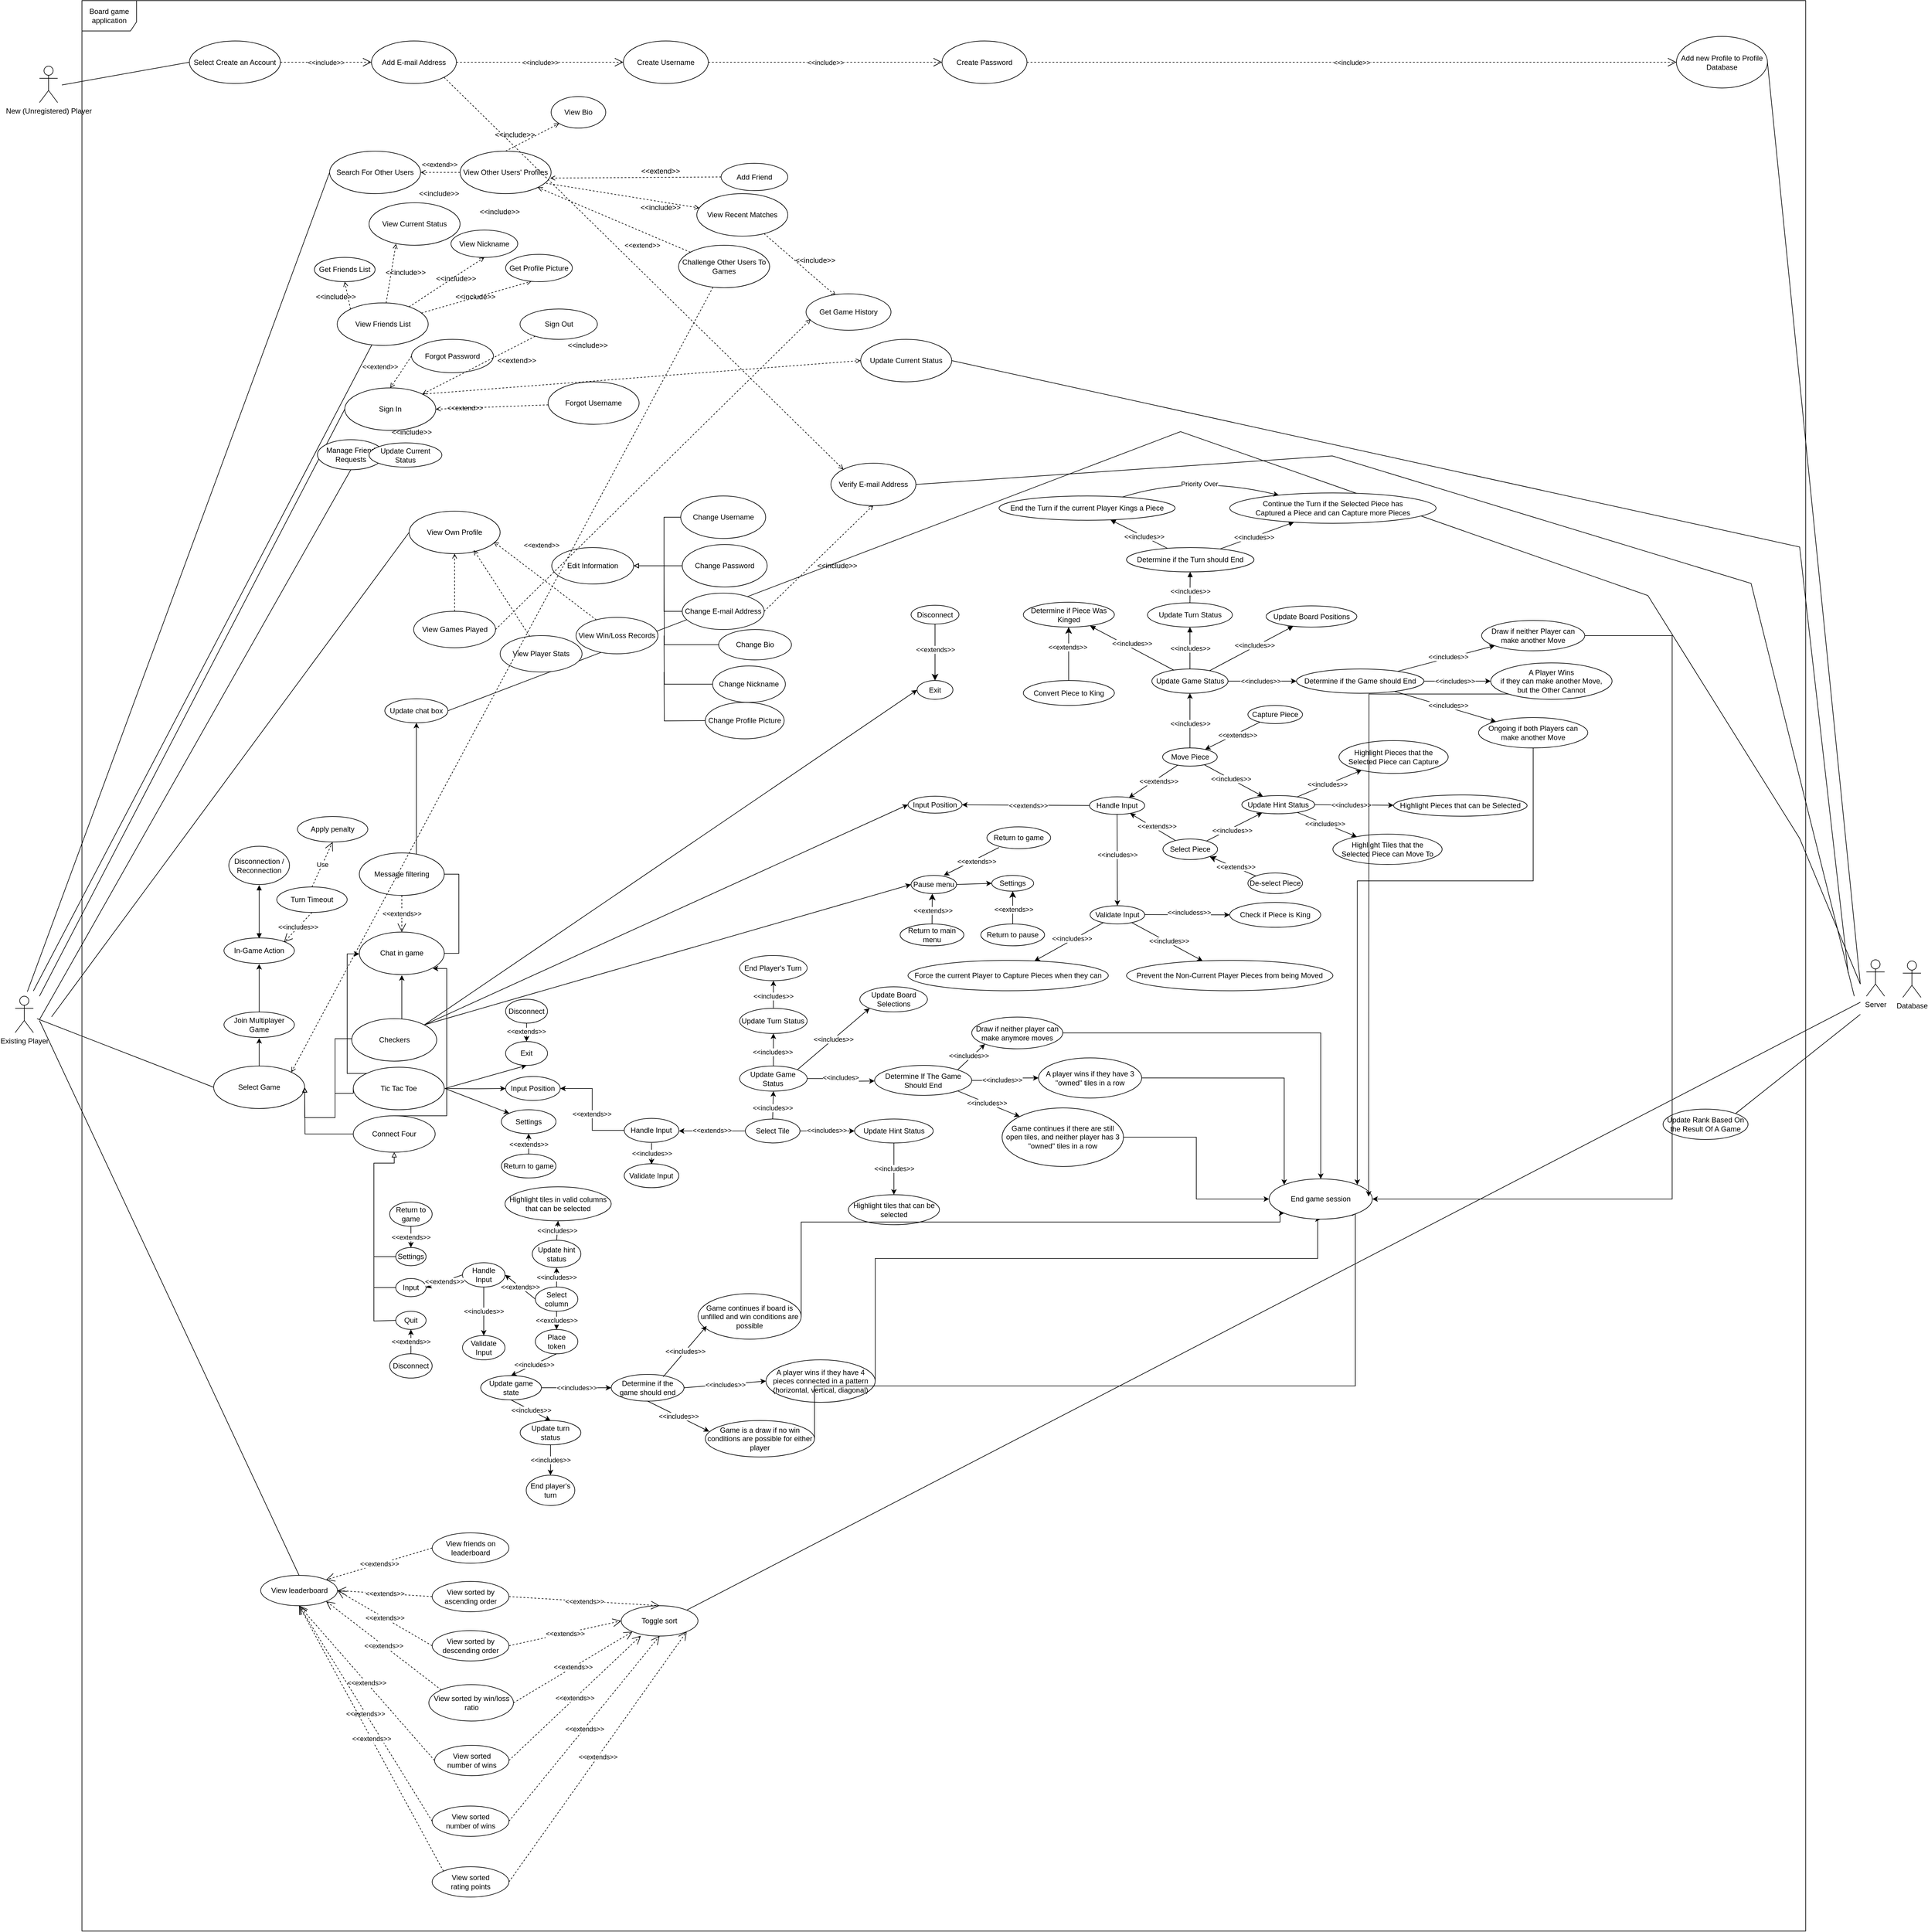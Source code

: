 <mxfile version="26.1.0">
  <diagram name="Page-1" id="kYGylHji6Wq-BecE1PAi">
    <mxGraphModel dx="5565" dy="3395" grid="1" gridSize="10" guides="1" tooltips="1" connect="1" arrows="1" fold="1" page="1" pageScale="1" pageWidth="850" pageHeight="1100" math="0" shadow="0">
      <root>
        <mxCell id="0" />
        <mxCell id="1" parent="0" />
        <mxCell id="ud8ChuTrlsNvuFz3QuCy-1" value="Board game application" style="shape=umlFrame;whiteSpace=wrap;html=1;pointerEvents=0;width=90;height=50;" vertex="1" parent="1">
          <mxGeometry x="230" y="-1050" width="2840" height="3180" as="geometry" />
        </mxCell>
        <mxCell id="ud8ChuTrlsNvuFz3QuCy-2" value="Existing Player" style="shape=umlActor;verticalLabelPosition=bottom;verticalAlign=top;html=1;" vertex="1" parent="1">
          <mxGeometry x="120" y="590" width="30" height="60" as="geometry" />
        </mxCell>
        <mxCell id="ud8ChuTrlsNvuFz3QuCy-3" value="New (Unregistered) Player" style="shape=umlActor;verticalLabelPosition=bottom;verticalAlign=top;html=1;" vertex="1" parent="1">
          <mxGeometry x="160" y="-942" width="30" height="60" as="geometry" />
        </mxCell>
        <mxCell id="ud8ChuTrlsNvuFz3QuCy-10" value="Select Create an Account" style="ellipse;whiteSpace=wrap;html=1;" vertex="1" parent="1">
          <mxGeometry x="407" y="-983.5" width="150" height="70" as="geometry" />
        </mxCell>
        <mxCell id="ud8ChuTrlsNvuFz3QuCy-12" value="Create Username" style="ellipse;whiteSpace=wrap;html=1;" vertex="1" parent="1">
          <mxGeometry x="1122" y="-983.5" width="140" height="70" as="geometry" />
        </mxCell>
        <mxCell id="ud8ChuTrlsNvuFz3QuCy-16" value="Create Password" style="ellipse;whiteSpace=wrap;html=1;" vertex="1" parent="1">
          <mxGeometry x="1647" y="-983.5" width="140" height="70" as="geometry" />
        </mxCell>
        <mxCell id="ud8ChuTrlsNvuFz3QuCy-18" value="Add E-mail Address" style="ellipse;whiteSpace=wrap;html=1;" vertex="1" parent="1">
          <mxGeometry x="707" y="-983.5" width="140" height="70" as="geometry" />
        </mxCell>
        <mxCell id="ud8ChuTrlsNvuFz3QuCy-20" value="Add new Profile to Profile Database" style="ellipse;whiteSpace=wrap;html=1;" vertex="1" parent="1">
          <mxGeometry x="2857" y="-991" width="150" height="85" as="geometry" />
        </mxCell>
        <mxCell id="ud8ChuTrlsNvuFz3QuCy-22" value="Server" style="shape=umlActor;verticalLabelPosition=bottom;verticalAlign=top;html=1;" vertex="1" parent="1">
          <mxGeometry x="3170" y="530" width="30" height="60" as="geometry" />
        </mxCell>
        <mxCell id="ud8ChuTrlsNvuFz3QuCy-24" value="" style="endArrow=none;html=1;rounded=0;exitX=1;exitY=0.5;exitDx=0;exitDy=0;" edge="1" parent="1" source="ud8ChuTrlsNvuFz3QuCy-20">
          <mxGeometry width="50" height="50" relative="1" as="geometry">
            <mxPoint x="3008" y="-726.5" as="sourcePoint" />
            <mxPoint x="3160" y="570" as="targetPoint" />
          </mxGeometry>
        </mxCell>
        <mxCell id="ud8ChuTrlsNvuFz3QuCy-25" value="&amp;lt;&amp;lt;include&amp;gt;&amp;gt;" style="endArrow=open;endSize=12;dashed=1;html=1;rounded=0;entryX=0;entryY=0.5;entryDx=0;entryDy=0;exitX=1;exitY=0.5;exitDx=0;exitDy=0;" edge="1" parent="1" source="ud8ChuTrlsNvuFz3QuCy-16" target="ud8ChuTrlsNvuFz3QuCy-20">
          <mxGeometry width="160" relative="1" as="geometry">
            <mxPoint x="1347" y="-721" as="sourcePoint" />
            <mxPoint x="1507" y="-721" as="targetPoint" />
          </mxGeometry>
        </mxCell>
        <mxCell id="ud8ChuTrlsNvuFz3QuCy-26" value="&amp;lt;&amp;lt;include&amp;gt;&amp;gt;" style="endArrow=open;endSize=12;dashed=1;html=1;rounded=0;entryX=0;entryY=0.5;entryDx=0;entryDy=0;exitX=1;exitY=0.5;exitDx=0;exitDy=0;" edge="1" parent="1" source="ud8ChuTrlsNvuFz3QuCy-12" target="ud8ChuTrlsNvuFz3QuCy-16">
          <mxGeometry width="160" relative="1" as="geometry">
            <mxPoint x="1188" y="-893" as="sourcePoint" />
            <mxPoint x="1597" y="-913" as="targetPoint" />
          </mxGeometry>
        </mxCell>
        <mxCell id="ud8ChuTrlsNvuFz3QuCy-27" value="&amp;lt;&amp;lt;include&amp;gt;&amp;gt;" style="endArrow=open;endSize=12;dashed=1;html=1;rounded=0;entryX=0;entryY=0.5;entryDx=0;entryDy=0;exitX=1;exitY=0.5;exitDx=0;exitDy=0;" edge="1" parent="1" source="ud8ChuTrlsNvuFz3QuCy-18" target="ud8ChuTrlsNvuFz3QuCy-12">
          <mxGeometry width="160" relative="1" as="geometry">
            <mxPoint x="946" y="-893" as="sourcePoint" />
            <mxPoint x="1048" y="-893" as="targetPoint" />
          </mxGeometry>
        </mxCell>
        <mxCell id="ud8ChuTrlsNvuFz3QuCy-28" value="&amp;lt;&amp;lt;include&amp;gt;&amp;gt;" style="endArrow=open;endSize=12;dashed=1;html=1;rounded=0;entryX=0;entryY=0.5;entryDx=0;entryDy=0;exitX=1;exitY=0.5;exitDx=0;exitDy=0;" edge="1" parent="1" source="ud8ChuTrlsNvuFz3QuCy-10" target="ud8ChuTrlsNvuFz3QuCy-18">
          <mxGeometry width="160" relative="1" as="geometry">
            <mxPoint x="956" y="-883" as="sourcePoint" />
            <mxPoint x="1058" y="-883" as="targetPoint" />
          </mxGeometry>
        </mxCell>
        <mxCell id="ud8ChuTrlsNvuFz3QuCy-29" value="" style="endArrow=none;html=1;rounded=0;entryX=0;entryY=0.5;entryDx=0;entryDy=0;" edge="1" parent="1" target="ud8ChuTrlsNvuFz3QuCy-10">
          <mxGeometry width="50" height="50" relative="1" as="geometry">
            <mxPoint x="197" y="-911" as="sourcePoint" />
            <mxPoint x="767" y="-721" as="targetPoint" />
          </mxGeometry>
        </mxCell>
        <mxCell id="ud8ChuTrlsNvuFz3QuCy-32" style="rounded=0;orthogonalLoop=1;jettySize=auto;html=1;entryX=0;entryY=0.5;entryDx=0;entryDy=0;endArrow=none;startFill=0;" edge="1" parent="1" target="ud8ChuTrlsNvuFz3QuCy-33">
          <mxGeometry relative="1" as="geometry">
            <mxPoint x="156" y="627" as="sourcePoint" />
          </mxGeometry>
        </mxCell>
        <mxCell id="ud8ChuTrlsNvuFz3QuCy-172" value="" style="edgeStyle=orthogonalEdgeStyle;rounded=0;orthogonalLoop=1;jettySize=auto;html=1;" edge="1" parent="1">
          <mxGeometry relative="1" as="geometry">
            <mxPoint x="522" y="706.0" as="sourcePoint" />
            <mxPoint x="522" y="659.0" as="targetPoint" />
          </mxGeometry>
        </mxCell>
        <mxCell id="ud8ChuTrlsNvuFz3QuCy-33" value="Select Game" style="ellipse;whiteSpace=wrap;html=1;" vertex="1" parent="1">
          <mxGeometry x="447" y="705" width="150" height="70" as="geometry" />
        </mxCell>
        <mxCell id="ud8ChuTrlsNvuFz3QuCy-158" value="" style="edgeStyle=orthogonalEdgeStyle;rounded=0;orthogonalLoop=1;jettySize=auto;html=1;" edge="1" parent="1" source="ud8ChuTrlsNvuFz3QuCy-34">
          <mxGeometry relative="1" as="geometry">
            <mxPoint x="757" y="555.4" as="targetPoint" />
            <Array as="points">
              <mxPoint x="757" y="615" />
              <mxPoint x="757" y="615" />
            </Array>
          </mxGeometry>
        </mxCell>
        <mxCell id="ud8ChuTrlsNvuFz3QuCy-34" value="Checkers" style="ellipse;whiteSpace=wrap;html=1;" vertex="1" parent="1">
          <mxGeometry x="674.5" y="627" width="140" height="70" as="geometry" />
        </mxCell>
        <mxCell id="ud8ChuTrlsNvuFz3QuCy-35" style="edgeStyle=orthogonalEdgeStyle;rounded=0;orthogonalLoop=1;jettySize=auto;html=1;endArrow=block;endFill=0;exitX=0;exitY=0.5;exitDx=0;exitDy=0;" edge="1" parent="1" source="ud8ChuTrlsNvuFz3QuCy-37">
          <mxGeometry relative="1" as="geometry">
            <mxPoint x="597" y="740" as="targetPoint" />
            <mxPoint x="677" y="794" as="sourcePoint" />
          </mxGeometry>
        </mxCell>
        <mxCell id="ud8ChuTrlsNvuFz3QuCy-36" style="edgeStyle=orthogonalEdgeStyle;rounded=0;orthogonalLoop=1;jettySize=auto;html=1;endArrow=block;endFill=0;exitX=0;exitY=0.5;exitDx=0;exitDy=0;" edge="1" parent="1" source="ud8ChuTrlsNvuFz3QuCy-39">
          <mxGeometry relative="1" as="geometry">
            <Array as="points">
              <mxPoint x="677" y="750" />
              <mxPoint x="647" y="750" />
              <mxPoint x="647" y="790" />
              <mxPoint x="597" y="790" />
            </Array>
            <mxPoint x="597" y="740" as="targetPoint" />
          </mxGeometry>
        </mxCell>
        <mxCell id="ud8ChuTrlsNvuFz3QuCy-160" style="edgeStyle=orthogonalEdgeStyle;rounded=0;orthogonalLoop=1;jettySize=auto;html=1;exitX=0.5;exitY=0;exitDx=0;exitDy=0;entryX=1;entryY=1;entryDx=0;entryDy=0;" edge="1" parent="1" source="ud8ChuTrlsNvuFz3QuCy-37">
          <mxGeometry relative="1" as="geometry">
            <mxPoint x="807.974" y="544.388" as="targetPoint" />
            <Array as="points">
              <mxPoint x="831" y="787" />
              <mxPoint x="831" y="545" />
            </Array>
          </mxGeometry>
        </mxCell>
        <mxCell id="ud8ChuTrlsNvuFz3QuCy-37" value="Connect Four" style="ellipse;whiteSpace=wrap;html=1;" vertex="1" parent="1">
          <mxGeometry x="677" y="787" width="135" height="60" as="geometry" />
        </mxCell>
        <mxCell id="ud8ChuTrlsNvuFz3QuCy-38" style="edgeStyle=orthogonalEdgeStyle;rounded=0;orthogonalLoop=1;jettySize=auto;html=1;exitX=0;exitY=0.5;exitDx=0;exitDy=0;entryX=1;entryY=0.5;entryDx=0;entryDy=0;endArrow=block;endFill=0;" edge="1" parent="1" source="ud8ChuTrlsNvuFz3QuCy-34" target="ud8ChuTrlsNvuFz3QuCy-33">
          <mxGeometry relative="1" as="geometry">
            <mxPoint x="822" y="739" as="sourcePoint" />
            <mxPoint x="597" y="794.0" as="targetPoint" />
            <Array as="points">
              <mxPoint x="675" y="660" />
              <mxPoint x="647" y="660" />
              <mxPoint x="647" y="790" />
              <mxPoint x="597" y="790" />
            </Array>
          </mxGeometry>
        </mxCell>
        <mxCell id="ud8ChuTrlsNvuFz3QuCy-164" style="edgeStyle=orthogonalEdgeStyle;rounded=0;orthogonalLoop=1;jettySize=auto;html=1;exitX=0;exitY=0;exitDx=0;exitDy=0;entryX=0;entryY=0.5;entryDx=0;entryDy=0;" edge="1" parent="1">
          <mxGeometry relative="1" as="geometry">
            <mxPoint x="698.86" y="717.301" as="sourcePoint" />
            <mxPoint x="687" y="520.4" as="targetPoint" />
            <Array as="points">
              <mxPoint x="667" y="717" />
              <mxPoint x="667" y="520" />
            </Array>
          </mxGeometry>
        </mxCell>
        <mxCell id="ud8ChuTrlsNvuFz3QuCy-39" value="Tic Tac Toe" style="ellipse;whiteSpace=wrap;html=1;" vertex="1" parent="1">
          <mxGeometry x="677" y="707" width="150" height="70" as="geometry" />
        </mxCell>
        <mxCell id="ud8ChuTrlsNvuFz3QuCy-40" style="rounded=0;orthogonalLoop=1;jettySize=auto;html=1;entryX=0.5;entryY=1;entryDx=0;entryDy=0;" edge="1" parent="1" target="ud8ChuTrlsNvuFz3QuCy-42">
          <mxGeometry relative="1" as="geometry">
            <mxPoint x="828" y="742" as="sourcePoint" />
          </mxGeometry>
        </mxCell>
        <mxCell id="ud8ChuTrlsNvuFz3QuCy-41" value="" style="group" vertex="1" connectable="0" parent="1">
          <mxGeometry x="928" y="574" width="69.07" height="130" as="geometry" />
        </mxCell>
        <mxCell id="ud8ChuTrlsNvuFz3QuCy-42" value="Exit" style="ellipse;whiteSpace=wrap;html=1;" vertex="1" parent="ud8ChuTrlsNvuFz3QuCy-41">
          <mxGeometry y="90.606" width="69.07" height="39.394" as="geometry" />
        </mxCell>
        <mxCell id="ud8ChuTrlsNvuFz3QuCy-43" value="Disconnect" style="ellipse;whiteSpace=wrap;html=1;" vertex="1" parent="ud8ChuTrlsNvuFz3QuCy-41">
          <mxGeometry y="21" width="69.07" height="39.394" as="geometry" />
        </mxCell>
        <mxCell id="ud8ChuTrlsNvuFz3QuCy-44" style="edgeStyle=orthogonalEdgeStyle;rounded=0;orthogonalLoop=1;jettySize=auto;html=1;exitX=0.5;exitY=1;exitDx=0;exitDy=0;entryX=0.5;entryY=0;entryDx=0;entryDy=0;" edge="1" parent="ud8ChuTrlsNvuFz3QuCy-41" source="ud8ChuTrlsNvuFz3QuCy-43" target="ud8ChuTrlsNvuFz3QuCy-42">
          <mxGeometry relative="1" as="geometry" />
        </mxCell>
        <mxCell id="ud8ChuTrlsNvuFz3QuCy-45" value="&amp;lt;&amp;lt;extends&amp;gt;&amp;gt;" style="edgeLabel;html=1;align=center;verticalAlign=middle;resizable=0;points=[];" vertex="1" connectable="0" parent="ud8ChuTrlsNvuFz3QuCy-44">
          <mxGeometry x="-0.101" y="-1" relative="1" as="geometry">
            <mxPoint as="offset" />
          </mxGeometry>
        </mxCell>
        <mxCell id="ud8ChuTrlsNvuFz3QuCy-46" value="Input Position" style="ellipse;whiteSpace=wrap;html=1;" vertex="1" parent="1">
          <mxGeometry x="928" y="722.3" width="90" height="39.39" as="geometry" />
        </mxCell>
        <mxCell id="ud8ChuTrlsNvuFz3QuCy-47" value="" style="edgeStyle=orthogonalEdgeStyle;rounded=0;orthogonalLoop=1;jettySize=auto;html=1;exitX=0;exitY=0.5;exitDx=0;exitDy=0;entryX=1;entryY=0.5;entryDx=0;entryDy=0;" edge="1" parent="1" source="ud8ChuTrlsNvuFz3QuCy-51" target="ud8ChuTrlsNvuFz3QuCy-46">
          <mxGeometry relative="1" as="geometry" />
        </mxCell>
        <mxCell id="ud8ChuTrlsNvuFz3QuCy-48" value="&amp;lt;&amp;lt;extends&amp;gt;&amp;gt;" style="edgeLabel;html=1;align=center;verticalAlign=middle;resizable=0;points=[];" vertex="1" connectable="0" parent="ud8ChuTrlsNvuFz3QuCy-47">
          <mxGeometry x="-0.106" y="1" relative="1" as="geometry">
            <mxPoint y="-2" as="offset" />
          </mxGeometry>
        </mxCell>
        <mxCell id="ud8ChuTrlsNvuFz3QuCy-49" style="edgeStyle=orthogonalEdgeStyle;rounded=0;orthogonalLoop=1;jettySize=auto;html=1;exitX=0.5;exitY=1;exitDx=0;exitDy=0;entryX=0.5;entryY=0;entryDx=0;entryDy=0;" edge="1" parent="1">
          <mxGeometry relative="1" as="geometry">
            <mxPoint x="1168.47" y="831.69" as="sourcePoint" />
            <mxPoint x="1168.47" y="867" as="targetPoint" />
          </mxGeometry>
        </mxCell>
        <mxCell id="ud8ChuTrlsNvuFz3QuCy-50" value="&amp;lt;&amp;lt;includes&amp;gt;&amp;gt;" style="edgeLabel;html=1;align=center;verticalAlign=middle;resizable=0;points=[];" vertex="1" connectable="0" parent="ud8ChuTrlsNvuFz3QuCy-49">
          <mxGeometry x="-0.043" relative="1" as="geometry">
            <mxPoint as="offset" />
          </mxGeometry>
        </mxCell>
        <mxCell id="ud8ChuTrlsNvuFz3QuCy-51" value="Handle Input" style="ellipse;whiteSpace=wrap;html=1;" vertex="1" parent="1">
          <mxGeometry x="1123.47" y="791.3" width="90" height="39.39" as="geometry" />
        </mxCell>
        <mxCell id="ud8ChuTrlsNvuFz3QuCy-52" value="Validate Input" style="ellipse;whiteSpace=wrap;html=1;" vertex="1" parent="1">
          <mxGeometry x="1123.47" y="866" width="90" height="39.39" as="geometry" />
        </mxCell>
        <mxCell id="ud8ChuTrlsNvuFz3QuCy-53" style="edgeStyle=orthogonalEdgeStyle;rounded=0;orthogonalLoop=1;jettySize=auto;html=1;entryX=0;entryY=0.5;entryDx=0;entryDy=0;" edge="1" parent="1" target="ud8ChuTrlsNvuFz3QuCy-46">
          <mxGeometry relative="1" as="geometry">
            <mxPoint x="828" y="742" as="sourcePoint" />
          </mxGeometry>
        </mxCell>
        <mxCell id="ud8ChuTrlsNvuFz3QuCy-54" value="Settings" style="ellipse;whiteSpace=wrap;html=1;" vertex="1" parent="1">
          <mxGeometry x="921" y="777" width="90" height="39.39" as="geometry" />
        </mxCell>
        <mxCell id="ud8ChuTrlsNvuFz3QuCy-55" style="edgeStyle=orthogonalEdgeStyle;rounded=0;orthogonalLoop=1;jettySize=auto;html=1;exitX=0.5;exitY=0;exitDx=0;exitDy=0;entryX=0.5;entryY=1;entryDx=0;entryDy=0;" edge="1" parent="1" source="ud8ChuTrlsNvuFz3QuCy-57" target="ud8ChuTrlsNvuFz3QuCy-54">
          <mxGeometry relative="1" as="geometry" />
        </mxCell>
        <mxCell id="ud8ChuTrlsNvuFz3QuCy-56" value="&amp;lt;&amp;lt;extends&amp;gt;&amp;gt;" style="edgeLabel;html=1;align=center;verticalAlign=middle;resizable=0;points=[];" vertex="1" connectable="0" parent="ud8ChuTrlsNvuFz3QuCy-55">
          <mxGeometry x="-0.045" relative="1" as="geometry">
            <mxPoint as="offset" />
          </mxGeometry>
        </mxCell>
        <mxCell id="ud8ChuTrlsNvuFz3QuCy-57" value="Return to game" style="ellipse;whiteSpace=wrap;html=1;" vertex="1" parent="1">
          <mxGeometry x="921" y="850" width="90" height="39.39" as="geometry" />
        </mxCell>
        <mxCell id="ud8ChuTrlsNvuFz3QuCy-58" style="rounded=0;orthogonalLoop=1;jettySize=auto;html=1;entryX=0;entryY=0;entryDx=0;entryDy=0;" edge="1" parent="1" target="ud8ChuTrlsNvuFz3QuCy-54">
          <mxGeometry relative="1" as="geometry">
            <mxPoint x="828" y="742" as="sourcePoint" />
          </mxGeometry>
        </mxCell>
        <mxCell id="ud8ChuTrlsNvuFz3QuCy-59" style="rounded=0;orthogonalLoop=1;jettySize=auto;html=1;exitX=0;exitY=0.5;exitDx=0;exitDy=0;entryX=1;entryY=0.5;entryDx=0;entryDy=0;" edge="1" parent="1" source="ud8ChuTrlsNvuFz3QuCy-65">
          <mxGeometry relative="1" as="geometry">
            <mxPoint x="1213.47" y="811.995" as="targetPoint" />
          </mxGeometry>
        </mxCell>
        <mxCell id="ud8ChuTrlsNvuFz3QuCy-60" value="&amp;lt;&amp;lt;extends&amp;gt;&amp;gt;" style="edgeLabel;html=1;align=center;verticalAlign=middle;resizable=0;points=[];" vertex="1" connectable="0" parent="ud8ChuTrlsNvuFz3QuCy-59">
          <mxGeometry x="0.011" y="-1" relative="1" as="geometry">
            <mxPoint as="offset" />
          </mxGeometry>
        </mxCell>
        <mxCell id="ud8ChuTrlsNvuFz3QuCy-61" style="rounded=0;orthogonalLoop=1;jettySize=auto;html=1;entryX=0;entryY=0.5;entryDx=0;entryDy=0;exitX=1;exitY=0.5;exitDx=0;exitDy=0;" edge="1" parent="1" source="ud8ChuTrlsNvuFz3QuCy-65" target="ud8ChuTrlsNvuFz3QuCy-68">
          <mxGeometry relative="1" as="geometry">
            <mxPoint x="1340" y="798" as="sourcePoint" />
          </mxGeometry>
        </mxCell>
        <mxCell id="ud8ChuTrlsNvuFz3QuCy-62" value="&amp;lt;&amp;lt;includes&amp;gt;&amp;gt;" style="edgeLabel;html=1;align=center;verticalAlign=middle;resizable=0;points=[];" vertex="1" connectable="0" parent="ud8ChuTrlsNvuFz3QuCy-61">
          <mxGeometry x="-0.022" y="2" relative="1" as="geometry">
            <mxPoint y="1" as="offset" />
          </mxGeometry>
        </mxCell>
        <mxCell id="ud8ChuTrlsNvuFz3QuCy-63" style="rounded=0;orthogonalLoop=1;jettySize=auto;html=1;exitX=0.5;exitY=0;exitDx=0;exitDy=0;entryX=0.5;entryY=1;entryDx=0;entryDy=0;" edge="1" parent="1" source="ud8ChuTrlsNvuFz3QuCy-65" target="ud8ChuTrlsNvuFz3QuCy-79">
          <mxGeometry relative="1" as="geometry" />
        </mxCell>
        <mxCell id="ud8ChuTrlsNvuFz3QuCy-64" value="&amp;lt;&amp;lt;includes&amp;gt;&amp;gt;" style="edgeLabel;html=1;align=center;verticalAlign=middle;resizable=0;points=[];" vertex="1" connectable="0" parent="ud8ChuTrlsNvuFz3QuCy-63">
          <mxGeometry x="-0.204" y="1" relative="1" as="geometry">
            <mxPoint as="offset" />
          </mxGeometry>
        </mxCell>
        <mxCell id="ud8ChuTrlsNvuFz3QuCy-65" value="Select Tile" style="ellipse;whiteSpace=wrap;html=1;" vertex="1" parent="1">
          <mxGeometry x="1323" y="792.31" width="90" height="39.39" as="geometry" />
        </mxCell>
        <mxCell id="ud8ChuTrlsNvuFz3QuCy-66" style="edgeStyle=orthogonalEdgeStyle;rounded=0;orthogonalLoop=1;jettySize=auto;html=1;exitX=0.5;exitY=1;exitDx=0;exitDy=0;entryX=0.5;entryY=0;entryDx=0;entryDy=0;" edge="1" parent="1" source="ud8ChuTrlsNvuFz3QuCy-68" target="ud8ChuTrlsNvuFz3QuCy-69">
          <mxGeometry relative="1" as="geometry" />
        </mxCell>
        <mxCell id="ud8ChuTrlsNvuFz3QuCy-67" value="&amp;lt;&amp;lt;includes&amp;gt;&amp;gt;" style="edgeLabel;html=1;align=center;verticalAlign=middle;resizable=0;points=[];" vertex="1" connectable="0" parent="ud8ChuTrlsNvuFz3QuCy-66">
          <mxGeometry x="-0.019" relative="1" as="geometry">
            <mxPoint as="offset" />
          </mxGeometry>
        </mxCell>
        <mxCell id="ud8ChuTrlsNvuFz3QuCy-68" value="&lt;font&gt;Update Hint Status&lt;/font&gt;" style="ellipse;whiteSpace=wrap;html=1;" vertex="1" parent="1">
          <mxGeometry x="1503" y="792.31" width="129.53" height="39.39" as="geometry" />
        </mxCell>
        <mxCell id="ud8ChuTrlsNvuFz3QuCy-69" value="&lt;font&gt;Highlight tiles that can be selected&lt;/font&gt;" style="ellipse;whiteSpace=wrap;html=1;" vertex="1" parent="1">
          <mxGeometry x="1492.76" y="917" width="150" height="49.39" as="geometry" />
        </mxCell>
        <mxCell id="ud8ChuTrlsNvuFz3QuCy-70" style="edgeStyle=orthogonalEdgeStyle;rounded=0;orthogonalLoop=1;jettySize=auto;html=1;exitX=1;exitY=0.5;exitDx=0;exitDy=0;entryX=0;entryY=0.5;entryDx=0;entryDy=0;" edge="1" parent="1" source="ud8ChuTrlsNvuFz3QuCy-79">
          <mxGeometry relative="1" as="geometry">
            <mxPoint x="1536.0" y="729.695" as="targetPoint" />
          </mxGeometry>
        </mxCell>
        <mxCell id="ud8ChuTrlsNvuFz3QuCy-71" value="&amp;lt;&amp;lt;includes&amp;gt;" style="edgeLabel;html=1;align=center;verticalAlign=middle;resizable=0;points=[];" vertex="1" connectable="0" parent="ud8ChuTrlsNvuFz3QuCy-70">
          <mxGeometry x="-0.059" y="2" relative="1" as="geometry">
            <mxPoint as="offset" />
          </mxGeometry>
        </mxCell>
        <mxCell id="ud8ChuTrlsNvuFz3QuCy-72" style="rounded=0;orthogonalLoop=1;jettySize=auto;html=1;exitX=1;exitY=0;exitDx=0;exitDy=0;entryX=0;entryY=1;entryDx=0;entryDy=0;" edge="1" parent="1" source="ud8ChuTrlsNvuFz3QuCy-78" target="ud8ChuTrlsNvuFz3QuCy-88">
          <mxGeometry relative="1" as="geometry" />
        </mxCell>
        <mxCell id="ud8ChuTrlsNvuFz3QuCy-73" value="&amp;lt;&amp;lt;includes&amp;gt;&amp;gt;" style="edgeLabel;html=1;align=center;verticalAlign=middle;resizable=0;points=[];" vertex="1" connectable="0" parent="ud8ChuTrlsNvuFz3QuCy-72">
          <mxGeometry x="-0.046" y="5" relative="1" as="geometry">
            <mxPoint as="offset" />
          </mxGeometry>
        </mxCell>
        <mxCell id="ud8ChuTrlsNvuFz3QuCy-74" style="edgeStyle=orthogonalEdgeStyle;rounded=0;orthogonalLoop=1;jettySize=auto;html=1;exitX=1;exitY=0.5;exitDx=0;exitDy=0;entryX=0;entryY=0.5;entryDx=0;entryDy=0;" edge="1" parent="1" source="ud8ChuTrlsNvuFz3QuCy-78" target="ud8ChuTrlsNvuFz3QuCy-89">
          <mxGeometry relative="1" as="geometry" />
        </mxCell>
        <mxCell id="ud8ChuTrlsNvuFz3QuCy-75" value="&amp;lt;&amp;lt;includes&amp;gt;&amp;gt;" style="edgeLabel;html=1;align=center;verticalAlign=middle;resizable=0;points=[];" vertex="1" connectable="0" parent="ud8ChuTrlsNvuFz3QuCy-74">
          <mxGeometry x="-0.128" y="-1" relative="1" as="geometry">
            <mxPoint y="-2" as="offset" />
          </mxGeometry>
        </mxCell>
        <mxCell id="ud8ChuTrlsNvuFz3QuCy-76" style="rounded=0;orthogonalLoop=1;jettySize=auto;html=1;exitX=1;exitY=1;exitDx=0;exitDy=0;entryX=0;entryY=0;entryDx=0;entryDy=0;" edge="1" parent="1" source="ud8ChuTrlsNvuFz3QuCy-78" target="ud8ChuTrlsNvuFz3QuCy-90">
          <mxGeometry relative="1" as="geometry" />
        </mxCell>
        <mxCell id="ud8ChuTrlsNvuFz3QuCy-77" value="&amp;lt;&amp;lt;includes&amp;gt;&amp;gt;" style="edgeLabel;html=1;align=center;verticalAlign=middle;resizable=0;points=[];" vertex="1" connectable="0" parent="ud8ChuTrlsNvuFz3QuCy-76">
          <mxGeometry x="-0.064" relative="1" as="geometry">
            <mxPoint as="offset" />
          </mxGeometry>
        </mxCell>
        <mxCell id="ud8ChuTrlsNvuFz3QuCy-78" value="Determine If The Game Should End" style="ellipse;whiteSpace=wrap;html=1;" vertex="1" parent="1">
          <mxGeometry x="1536" y="704" width="160" height="49.39" as="geometry" />
        </mxCell>
        <mxCell id="ud8ChuTrlsNvuFz3QuCy-79" value="Update Game Status" style="ellipse;whiteSpace=wrap;html=1;" vertex="1" parent="1">
          <mxGeometry x="1313.47" y="705.004" width="111.431" height="41.366" as="geometry" />
        </mxCell>
        <mxCell id="ud8ChuTrlsNvuFz3QuCy-80" value="Update Turn Status" style="ellipse;whiteSpace=wrap;html=1;" vertex="1" parent="1">
          <mxGeometry x="1313.47" y="610.012" width="111.431" height="41.366" as="geometry" />
        </mxCell>
        <mxCell id="ud8ChuTrlsNvuFz3QuCy-81" value="Update Board Selections" style="ellipse;whiteSpace=wrap;html=1;" vertex="1" parent="1">
          <mxGeometry x="1511.569" y="574.508" width="111.431" height="41.366" as="geometry" />
        </mxCell>
        <mxCell id="ud8ChuTrlsNvuFz3QuCy-82" style="edgeStyle=orthogonalEdgeStyle;rounded=0;orthogonalLoop=1;jettySize=auto;html=1;exitX=0.5;exitY=0;exitDx=0;exitDy=0;entryX=0.5;entryY=1;entryDx=0;entryDy=0;" edge="1" parent="1" source="ud8ChuTrlsNvuFz3QuCy-79" target="ud8ChuTrlsNvuFz3QuCy-80">
          <mxGeometry relative="1" as="geometry" />
        </mxCell>
        <mxCell id="ud8ChuTrlsNvuFz3QuCy-83" value="&amp;lt;&amp;lt;includes&amp;gt;&amp;gt;" style="edgeLabel;html=1;align=center;verticalAlign=middle;resizable=0;points=[];" vertex="1" connectable="0" parent="ud8ChuTrlsNvuFz3QuCy-82">
          <mxGeometry x="-0.008" y="2" relative="1" as="geometry">
            <mxPoint x="1" y="3" as="offset" />
          </mxGeometry>
        </mxCell>
        <mxCell id="ud8ChuTrlsNvuFz3QuCy-84" style="edgeStyle=orthogonalEdgeStyle;rounded=0;orthogonalLoop=1;jettySize=auto;html=1;exitX=0.5;exitY=0;exitDx=0;exitDy=0;entryX=0.5;entryY=1;entryDx=0;entryDy=0;" edge="1" parent="1" source="ud8ChuTrlsNvuFz3QuCy-80" target="ud8ChuTrlsNvuFz3QuCy-91">
          <mxGeometry relative="1" as="geometry">
            <mxPoint x="1369.47" y="563" as="targetPoint" />
          </mxGeometry>
        </mxCell>
        <mxCell id="ud8ChuTrlsNvuFz3QuCy-85" value="&amp;lt;&amp;lt;includes&amp;gt;&amp;gt;" style="edgeLabel;html=1;align=center;verticalAlign=middle;resizable=0;points=[];" vertex="1" connectable="0" parent="ud8ChuTrlsNvuFz3QuCy-84">
          <mxGeometry x="0.133" relative="1" as="geometry">
            <mxPoint y="6" as="offset" />
          </mxGeometry>
        </mxCell>
        <mxCell id="ud8ChuTrlsNvuFz3QuCy-86" style="rounded=0;orthogonalLoop=1;jettySize=auto;html=1;exitX=1;exitY=0;exitDx=0;exitDy=0;entryX=0;entryY=1;entryDx=0;entryDy=0;" edge="1" parent="1" source="ud8ChuTrlsNvuFz3QuCy-79" target="ud8ChuTrlsNvuFz3QuCy-81">
          <mxGeometry relative="1" as="geometry" />
        </mxCell>
        <mxCell id="ud8ChuTrlsNvuFz3QuCy-87" value="&amp;lt;&amp;lt;includes&amp;gt;&amp;gt;" style="edgeLabel;html=1;align=center;verticalAlign=middle;resizable=0;points=[];" vertex="1" connectable="0" parent="ud8ChuTrlsNvuFz3QuCy-86">
          <mxGeometry x="0.0" relative="1" as="geometry">
            <mxPoint as="offset" />
          </mxGeometry>
        </mxCell>
        <mxCell id="ud8ChuTrlsNvuFz3QuCy-151" style="edgeStyle=orthogonalEdgeStyle;rounded=0;orthogonalLoop=1;jettySize=auto;html=1;exitX=1;exitY=0.5;exitDx=0;exitDy=0;entryX=0.5;entryY=0;entryDx=0;entryDy=0;" edge="1" parent="1" source="ud8ChuTrlsNvuFz3QuCy-88" target="ud8ChuTrlsNvuFz3QuCy-150">
          <mxGeometry relative="1" as="geometry" />
        </mxCell>
        <mxCell id="ud8ChuTrlsNvuFz3QuCy-88" value="Draw if neither player can make anymore moves" style="ellipse;whiteSpace=wrap;html=1;" vertex="1" parent="1">
          <mxGeometry x="1696" y="624.4" width="150" height="52.2" as="geometry" />
        </mxCell>
        <mxCell id="ud8ChuTrlsNvuFz3QuCy-152" style="edgeStyle=orthogonalEdgeStyle;rounded=0;orthogonalLoop=1;jettySize=auto;html=1;exitX=1;exitY=0.5;exitDx=0;exitDy=0;entryX=0;entryY=0;entryDx=0;entryDy=0;" edge="1" parent="1" source="ud8ChuTrlsNvuFz3QuCy-89" target="ud8ChuTrlsNvuFz3QuCy-150">
          <mxGeometry relative="1" as="geometry" />
        </mxCell>
        <mxCell id="ud8ChuTrlsNvuFz3QuCy-89" value="A player wins if they have 3 &quot;owned&quot; tiles in a row" style="ellipse;whiteSpace=wrap;html=1;" vertex="1" parent="1">
          <mxGeometry x="1806" y="691.58" width="170" height="66.21" as="geometry" />
        </mxCell>
        <mxCell id="ud8ChuTrlsNvuFz3QuCy-153" style="edgeStyle=orthogonalEdgeStyle;rounded=0;orthogonalLoop=1;jettySize=auto;html=1;exitX=1;exitY=0.5;exitDx=0;exitDy=0;entryX=0;entryY=0.5;entryDx=0;entryDy=0;" edge="1" parent="1" source="ud8ChuTrlsNvuFz3QuCy-90" target="ud8ChuTrlsNvuFz3QuCy-150">
          <mxGeometry relative="1" as="geometry" />
        </mxCell>
        <mxCell id="ud8ChuTrlsNvuFz3QuCy-90" value="Game continues if there are still open tiles, and neither player has 3 &quot;owned&quot; tiles in a row" style="ellipse;whiteSpace=wrap;html=1;" vertex="1" parent="1">
          <mxGeometry x="1746" y="774" width="200" height="96.52" as="geometry" />
        </mxCell>
        <mxCell id="ud8ChuTrlsNvuFz3QuCy-91" value="End Player&#39;s Turn" style="ellipse;whiteSpace=wrap;html=1;" vertex="1" parent="1">
          <mxGeometry x="1313.47" y="523" width="111.431" height="41.366" as="geometry" />
        </mxCell>
        <mxCell id="ud8ChuTrlsNvuFz3QuCy-96" value="Quit" style="ellipse;whiteSpace=wrap;html=1;" vertex="1" parent="1">
          <mxGeometry x="747" y="1109" width="50" height="30" as="geometry" />
        </mxCell>
        <mxCell id="ud8ChuTrlsNvuFz3QuCy-97" value="Settings" style="ellipse;whiteSpace=wrap;html=1;" vertex="1" parent="1">
          <mxGeometry x="747" y="1004" width="50" height="30" as="geometry" />
        </mxCell>
        <mxCell id="ud8ChuTrlsNvuFz3QuCy-98" value="Input" style="ellipse;whiteSpace=wrap;html=1;" vertex="1" parent="1">
          <mxGeometry x="747" y="1055" width="50" height="30" as="geometry" />
        </mxCell>
        <mxCell id="ud8ChuTrlsNvuFz3QuCy-99" value="Disconnect" style="ellipse;whiteSpace=wrap;html=1;" vertex="1" parent="1">
          <mxGeometry x="737" y="1179" width="70" height="40" as="geometry" />
        </mxCell>
        <mxCell id="ud8ChuTrlsNvuFz3QuCy-100" value="Handle&lt;br&gt;Input" style="ellipse;whiteSpace=wrap;html=1;" vertex="1" parent="1">
          <mxGeometry x="857" y="1029" width="70" height="40" as="geometry" />
        </mxCell>
        <mxCell id="ud8ChuTrlsNvuFz3QuCy-101" value="Validate&lt;br&gt;Input" style="ellipse;whiteSpace=wrap;html=1;" vertex="1" parent="1">
          <mxGeometry x="857" y="1149" width="70" height="40" as="geometry" />
        </mxCell>
        <mxCell id="ud8ChuTrlsNvuFz3QuCy-102" value="Select column" style="ellipse;whiteSpace=wrap;html=1;" vertex="1" parent="1">
          <mxGeometry x="977" y="1069" width="70" height="40" as="geometry" />
        </mxCell>
        <mxCell id="ud8ChuTrlsNvuFz3QuCy-103" value="Place &lt;br&gt;token" style="ellipse;whiteSpace=wrap;html=1;" vertex="1" parent="1">
          <mxGeometry x="977" y="1139" width="70" height="40" as="geometry" />
        </mxCell>
        <mxCell id="ud8ChuTrlsNvuFz3QuCy-104" value="Update game state" style="ellipse;whiteSpace=wrap;html=1;" vertex="1" parent="1">
          <mxGeometry x="887" y="1215" width="100" height="40" as="geometry" />
        </mxCell>
        <mxCell id="ud8ChuTrlsNvuFz3QuCy-105" value="Update turn status" style="ellipse;whiteSpace=wrap;html=1;" vertex="1" parent="1">
          <mxGeometry x="952" y="1289" width="100" height="40" as="geometry" />
        </mxCell>
        <mxCell id="ud8ChuTrlsNvuFz3QuCy-106" value="End player&#39;s turn" style="ellipse;whiteSpace=wrap;html=1;" vertex="1" parent="1">
          <mxGeometry x="962" y="1379" width="80" height="50" as="geometry" />
        </mxCell>
        <mxCell id="ud8ChuTrlsNvuFz3QuCy-107" value="Update hint status" style="ellipse;whiteSpace=wrap;html=1;" vertex="1" parent="1">
          <mxGeometry x="972" y="992" width="80" height="45" as="geometry" />
        </mxCell>
        <mxCell id="ud8ChuTrlsNvuFz3QuCy-108" value="Highlight tiles in valid columns that can be selected" style="ellipse;whiteSpace=wrap;html=1;" vertex="1" parent="1">
          <mxGeometry x="927" y="904" width="175" height="56" as="geometry" />
        </mxCell>
        <mxCell id="ud8ChuTrlsNvuFz3QuCy-109" value="Determine if the game should end" style="ellipse;whiteSpace=wrap;html=1;" vertex="1" parent="1">
          <mxGeometry x="1102" y="1213" width="120" height="44" as="geometry" />
        </mxCell>
        <mxCell id="ud8ChuTrlsNvuFz3QuCy-154" style="edgeStyle=orthogonalEdgeStyle;rounded=0;orthogonalLoop=1;jettySize=auto;html=1;exitX=1;exitY=0.5;exitDx=0;exitDy=0;entryX=0;entryY=1;entryDx=0;entryDy=0;" edge="1" parent="1" source="ud8ChuTrlsNvuFz3QuCy-110" target="ud8ChuTrlsNvuFz3QuCy-150">
          <mxGeometry relative="1" as="geometry">
            <Array as="points">
              <mxPoint x="1415" y="962" />
              <mxPoint x="2204" y="962" />
            </Array>
          </mxGeometry>
        </mxCell>
        <mxCell id="ud8ChuTrlsNvuFz3QuCy-110" value="Game continues if board is unfilled and win conditions are possible" style="ellipse;whiteSpace=wrap;html=1;" vertex="1" parent="1">
          <mxGeometry x="1245" y="1080" width="170" height="75" as="geometry" />
        </mxCell>
        <mxCell id="ud8ChuTrlsNvuFz3QuCy-155" style="edgeStyle=orthogonalEdgeStyle;rounded=0;orthogonalLoop=1;jettySize=auto;html=1;exitX=1;exitY=0.5;exitDx=0;exitDy=0;entryX=0.5;entryY=1;entryDx=0;entryDy=0;" edge="1" parent="1" source="ud8ChuTrlsNvuFz3QuCy-111" target="ud8ChuTrlsNvuFz3QuCy-150">
          <mxGeometry relative="1" as="geometry">
            <Array as="points">
              <mxPoint x="1537" y="1022" />
              <mxPoint x="2266" y="1022" />
            </Array>
          </mxGeometry>
        </mxCell>
        <mxCell id="ud8ChuTrlsNvuFz3QuCy-111" value="A player wins if they have 4 pieces connected in a pattern (horizontal, vertical, diagonal)" style="ellipse;whiteSpace=wrap;html=1;" vertex="1" parent="1">
          <mxGeometry x="1357" y="1189" width="180" height="70" as="geometry" />
        </mxCell>
        <mxCell id="ud8ChuTrlsNvuFz3QuCy-156" style="edgeStyle=orthogonalEdgeStyle;rounded=0;orthogonalLoop=1;jettySize=auto;html=1;exitX=1;exitY=0.5;exitDx=0;exitDy=0;entryX=1;entryY=1;entryDx=0;entryDy=0;" edge="1" parent="1" source="ud8ChuTrlsNvuFz3QuCy-112" target="ud8ChuTrlsNvuFz3QuCy-150">
          <mxGeometry relative="1" as="geometry">
            <Array as="points">
              <mxPoint x="1437" y="1232" />
              <mxPoint x="2328" y="1232" />
            </Array>
          </mxGeometry>
        </mxCell>
        <mxCell id="ud8ChuTrlsNvuFz3QuCy-112" value="Game is a draw if no win conditions are possible for either player" style="ellipse;whiteSpace=wrap;html=1;" vertex="1" parent="1">
          <mxGeometry x="1257" y="1289" width="180" height="60" as="geometry" />
        </mxCell>
        <mxCell id="ud8ChuTrlsNvuFz3QuCy-113" value="" style="endArrow=classic;html=1;rounded=0;exitX=0.714;exitY=0.089;exitDx=0;exitDy=0;exitPerimeter=0;entryX=0.084;entryY=0.71;entryDx=0;entryDy=0;entryPerimeter=0;" edge="1" parent="1" source="ud8ChuTrlsNvuFz3QuCy-109" target="ud8ChuTrlsNvuFz3QuCy-110">
          <mxGeometry relative="1" as="geometry">
            <mxPoint x="1257" y="1219" as="sourcePoint" />
            <mxPoint x="1357" y="1219" as="targetPoint" />
          </mxGeometry>
        </mxCell>
        <mxCell id="ud8ChuTrlsNvuFz3QuCy-114" value="&amp;lt;&amp;lt;includes&amp;gt;&amp;gt;" style="edgeLabel;resizable=0;html=1;;align=center;verticalAlign=middle;" connectable="0" vertex="1" parent="ud8ChuTrlsNvuFz3QuCy-113">
          <mxGeometry relative="1" as="geometry" />
        </mxCell>
        <mxCell id="ud8ChuTrlsNvuFz3QuCy-115" value="" style="endArrow=classic;html=1;rounded=0;exitX=1;exitY=0.5;exitDx=0;exitDy=0;entryX=0;entryY=0.5;entryDx=0;entryDy=0;" edge="1" parent="1" source="ud8ChuTrlsNvuFz3QuCy-109" target="ud8ChuTrlsNvuFz3QuCy-111">
          <mxGeometry relative="1" as="geometry">
            <mxPoint x="1208" y="1225" as="sourcePoint" />
            <mxPoint x="1264" y="1146" as="targetPoint" />
          </mxGeometry>
        </mxCell>
        <mxCell id="ud8ChuTrlsNvuFz3QuCy-116" value="&amp;lt;&amp;lt;includes&amp;gt;&amp;gt;" style="edgeLabel;resizable=0;html=1;;align=center;verticalAlign=middle;" connectable="0" vertex="1" parent="ud8ChuTrlsNvuFz3QuCy-115">
          <mxGeometry relative="1" as="geometry" />
        </mxCell>
        <mxCell id="ud8ChuTrlsNvuFz3QuCy-117" value="" style="endArrow=classic;html=1;rounded=0;exitX=0.5;exitY=1;exitDx=0;exitDy=0;entryX=0.036;entryY=0.301;entryDx=0;entryDy=0;entryPerimeter=0;" edge="1" parent="1" source="ud8ChuTrlsNvuFz3QuCy-109" target="ud8ChuTrlsNvuFz3QuCy-112">
          <mxGeometry relative="1" as="geometry">
            <mxPoint x="1208" y="1225" as="sourcePoint" />
            <mxPoint x="1264" y="1146" as="targetPoint" />
          </mxGeometry>
        </mxCell>
        <mxCell id="ud8ChuTrlsNvuFz3QuCy-118" value="&amp;lt;&amp;lt;includes&amp;gt;&amp;gt;" style="edgeLabel;resizable=0;html=1;;align=center;verticalAlign=middle;" connectable="0" vertex="1" parent="ud8ChuTrlsNvuFz3QuCy-117">
          <mxGeometry relative="1" as="geometry" />
        </mxCell>
        <mxCell id="ud8ChuTrlsNvuFz3QuCy-119" value="" style="endArrow=classic;html=1;rounded=0;exitX=1;exitY=0.5;exitDx=0;exitDy=0;entryX=0;entryY=0.5;entryDx=0;entryDy=0;" edge="1" parent="1" source="ud8ChuTrlsNvuFz3QuCy-104" target="ud8ChuTrlsNvuFz3QuCy-109">
          <mxGeometry relative="1" as="geometry">
            <mxPoint x="1242" y="1243" as="sourcePoint" />
            <mxPoint x="1342" y="1234" as="targetPoint" />
          </mxGeometry>
        </mxCell>
        <mxCell id="ud8ChuTrlsNvuFz3QuCy-120" value="&amp;lt;&amp;lt;includes&amp;gt;&amp;gt;" style="edgeLabel;resizable=0;html=1;;align=center;verticalAlign=middle;" connectable="0" vertex="1" parent="ud8ChuTrlsNvuFz3QuCy-119">
          <mxGeometry relative="1" as="geometry" />
        </mxCell>
        <mxCell id="ud8ChuTrlsNvuFz3QuCy-121" value="" style="endArrow=classic;html=1;rounded=0;exitX=0.5;exitY=1;exitDx=0;exitDy=0;entryX=0.5;entryY=0;entryDx=0;entryDy=0;" edge="1" parent="1" source="ud8ChuTrlsNvuFz3QuCy-103" target="ud8ChuTrlsNvuFz3QuCy-104">
          <mxGeometry relative="1" as="geometry">
            <mxPoint x="997" y="1245" as="sourcePoint" />
            <mxPoint x="1122" y="1243" as="targetPoint" />
          </mxGeometry>
        </mxCell>
        <mxCell id="ud8ChuTrlsNvuFz3QuCy-122" value="&amp;lt;&amp;lt;includes&amp;gt;&amp;gt;" style="edgeLabel;resizable=0;html=1;;align=center;verticalAlign=middle;" connectable="0" vertex="1" parent="ud8ChuTrlsNvuFz3QuCy-121">
          <mxGeometry relative="1" as="geometry" />
        </mxCell>
        <mxCell id="ud8ChuTrlsNvuFz3QuCy-123" value="" style="endArrow=classic;html=1;rounded=0;exitX=0.5;exitY=1;exitDx=0;exitDy=0;entryX=0.5;entryY=0;entryDx=0;entryDy=0;" edge="1" parent="1" source="ud8ChuTrlsNvuFz3QuCy-102" target="ud8ChuTrlsNvuFz3QuCy-103">
          <mxGeometry relative="1" as="geometry">
            <mxPoint x="1022" y="1189" as="sourcePoint" />
            <mxPoint x="947" y="1225" as="targetPoint" />
          </mxGeometry>
        </mxCell>
        <mxCell id="ud8ChuTrlsNvuFz3QuCy-124" value="&amp;lt;&amp;lt;excludes&amp;gt;&amp;gt;" style="edgeLabel;resizable=0;html=1;;align=center;verticalAlign=middle;" connectable="0" vertex="1" parent="ud8ChuTrlsNvuFz3QuCy-123">
          <mxGeometry relative="1" as="geometry" />
        </mxCell>
        <mxCell id="ud8ChuTrlsNvuFz3QuCy-125" value="" style="endArrow=classic;html=1;rounded=0;exitX=0.5;exitY=0;exitDx=0;exitDy=0;entryX=0.5;entryY=1;entryDx=0;entryDy=0;" edge="1" parent="1" source="ud8ChuTrlsNvuFz3QuCy-102" target="ud8ChuTrlsNvuFz3QuCy-107">
          <mxGeometry relative="1" as="geometry">
            <mxPoint x="1022" y="1119" as="sourcePoint" />
            <mxPoint x="1022" y="1149" as="targetPoint" />
          </mxGeometry>
        </mxCell>
        <mxCell id="ud8ChuTrlsNvuFz3QuCy-126" value="&amp;lt;&amp;lt;includes&amp;gt;&amp;gt;" style="edgeLabel;resizable=0;html=1;;align=center;verticalAlign=middle;" connectable="0" vertex="1" parent="ud8ChuTrlsNvuFz3QuCy-125">
          <mxGeometry relative="1" as="geometry" />
        </mxCell>
        <mxCell id="ud8ChuTrlsNvuFz3QuCy-127" value="" style="endArrow=classic;html=1;rounded=0;exitX=0.5;exitY=0;exitDx=0;exitDy=0;entryX=0.5;entryY=1;entryDx=0;entryDy=0;" edge="1" parent="1" source="ud8ChuTrlsNvuFz3QuCy-107" target="ud8ChuTrlsNvuFz3QuCy-108">
          <mxGeometry relative="1" as="geometry">
            <mxPoint x="1022" y="1079" as="sourcePoint" />
            <mxPoint x="1022" y="1049" as="targetPoint" />
          </mxGeometry>
        </mxCell>
        <mxCell id="ud8ChuTrlsNvuFz3QuCy-128" value="&amp;lt;&amp;lt;includes&amp;gt;&amp;gt;" style="edgeLabel;resizable=0;html=1;;align=center;verticalAlign=middle;" connectable="0" vertex="1" parent="ud8ChuTrlsNvuFz3QuCy-127">
          <mxGeometry relative="1" as="geometry" />
        </mxCell>
        <mxCell id="ud8ChuTrlsNvuFz3QuCy-129" value="" style="endArrow=classic;html=1;rounded=0;exitX=0.5;exitY=1;exitDx=0;exitDy=0;entryX=0.5;entryY=0;entryDx=0;entryDy=0;" edge="1" parent="1" source="ud8ChuTrlsNvuFz3QuCy-104" target="ud8ChuTrlsNvuFz3QuCy-105">
          <mxGeometry relative="1" as="geometry">
            <mxPoint x="1022" y="1189" as="sourcePoint" />
            <mxPoint x="947" y="1225" as="targetPoint" />
          </mxGeometry>
        </mxCell>
        <mxCell id="ud8ChuTrlsNvuFz3QuCy-130" value="&amp;lt;&amp;lt;includes&amp;gt;&amp;gt;" style="edgeLabel;resizable=0;html=1;;align=center;verticalAlign=middle;" connectable="0" vertex="1" parent="ud8ChuTrlsNvuFz3QuCy-129">
          <mxGeometry relative="1" as="geometry" />
        </mxCell>
        <mxCell id="ud8ChuTrlsNvuFz3QuCy-131" value="" style="endArrow=classic;html=1;rounded=0;exitX=0.5;exitY=1;exitDx=0;exitDy=0;entryX=0.5;entryY=0;entryDx=0;entryDy=0;" edge="1" parent="1" source="ud8ChuTrlsNvuFz3QuCy-105" target="ud8ChuTrlsNvuFz3QuCy-106">
          <mxGeometry relative="1" as="geometry">
            <mxPoint x="947" y="1265" as="sourcePoint" />
            <mxPoint x="1022" y="1299" as="targetPoint" />
          </mxGeometry>
        </mxCell>
        <mxCell id="ud8ChuTrlsNvuFz3QuCy-132" value="&amp;lt;&amp;lt;includes&amp;gt;&amp;gt;" style="edgeLabel;resizable=0;html=1;;align=center;verticalAlign=middle;" connectable="0" vertex="1" parent="ud8ChuTrlsNvuFz3QuCy-131">
          <mxGeometry relative="1" as="geometry" />
        </mxCell>
        <mxCell id="ud8ChuTrlsNvuFz3QuCy-133" value="" style="endArrow=classic;html=1;rounded=0;entryX=0.5;entryY=0;entryDx=0;entryDy=0;exitX=0.5;exitY=1;exitDx=0;exitDy=0;" edge="1" parent="1" source="ud8ChuTrlsNvuFz3QuCy-100" target="ud8ChuTrlsNvuFz3QuCy-101">
          <mxGeometry relative="1" as="geometry">
            <mxPoint x="1022" y="1119" as="sourcePoint" />
            <mxPoint x="1022" y="1149" as="targetPoint" />
          </mxGeometry>
        </mxCell>
        <mxCell id="ud8ChuTrlsNvuFz3QuCy-134" value="&amp;lt;&amp;lt;includes&amp;gt;&amp;gt;" style="edgeLabel;resizable=0;html=1;;align=center;verticalAlign=middle;" connectable="0" vertex="1" parent="ud8ChuTrlsNvuFz3QuCy-133">
          <mxGeometry relative="1" as="geometry" />
        </mxCell>
        <mxCell id="ud8ChuTrlsNvuFz3QuCy-135" value="" style="endArrow=classic;html=1;rounded=0;exitX=0;exitY=0.5;exitDx=0;exitDy=0;entryX=1;entryY=0.5;entryDx=0;entryDy=0;" edge="1" parent="1" source="ud8ChuTrlsNvuFz3QuCy-102" target="ud8ChuTrlsNvuFz3QuCy-100">
          <mxGeometry relative="1" as="geometry">
            <mxPoint x="1032" y="1129" as="sourcePoint" />
            <mxPoint x="1032" y="1159" as="targetPoint" />
          </mxGeometry>
        </mxCell>
        <mxCell id="ud8ChuTrlsNvuFz3QuCy-136" value="&amp;lt;&amp;lt;extends&amp;gt;&amp;gt;" style="edgeLabel;resizable=0;html=1;;align=center;verticalAlign=middle;" connectable="0" vertex="1" parent="ud8ChuTrlsNvuFz3QuCy-135">
          <mxGeometry relative="1" as="geometry" />
        </mxCell>
        <mxCell id="ud8ChuTrlsNvuFz3QuCy-137" value="" style="endArrow=classic;html=1;rounded=0;exitX=0;exitY=0.5;exitDx=0;exitDy=0;entryX=1;entryY=0.5;entryDx=0;entryDy=0;" edge="1" parent="1" source="ud8ChuTrlsNvuFz3QuCy-100" target="ud8ChuTrlsNvuFz3QuCy-98">
          <mxGeometry relative="1" as="geometry">
            <mxPoint x="987" y="1099" as="sourcePoint" />
            <mxPoint x="937" y="1059" as="targetPoint" />
          </mxGeometry>
        </mxCell>
        <mxCell id="ud8ChuTrlsNvuFz3QuCy-138" value="&amp;lt;&amp;lt;extends&amp;gt;&amp;gt;" style="edgeLabel;resizable=0;html=1;;align=center;verticalAlign=middle;" connectable="0" vertex="1" parent="ud8ChuTrlsNvuFz3QuCy-137">
          <mxGeometry relative="1" as="geometry" />
        </mxCell>
        <mxCell id="ud8ChuTrlsNvuFz3QuCy-139" value="Return to game" style="ellipse;whiteSpace=wrap;html=1;" vertex="1" parent="1">
          <mxGeometry x="737" y="929" width="70" height="40" as="geometry" />
        </mxCell>
        <mxCell id="ud8ChuTrlsNvuFz3QuCy-140" value="" style="endArrow=classic;html=1;rounded=0;exitX=0.5;exitY=1;exitDx=0;exitDy=0;entryX=0.5;entryY=0;entryDx=0;entryDy=0;" edge="1" parent="1" source="ud8ChuTrlsNvuFz3QuCy-139" target="ud8ChuTrlsNvuFz3QuCy-97">
          <mxGeometry relative="1" as="geometry">
            <mxPoint x="867" y="1059" as="sourcePoint" />
            <mxPoint x="807" y="1104" as="targetPoint" />
          </mxGeometry>
        </mxCell>
        <mxCell id="ud8ChuTrlsNvuFz3QuCy-141" value="&amp;lt;&amp;lt;extends&amp;gt;&amp;gt;" style="edgeLabel;resizable=0;html=1;;align=center;verticalAlign=middle;" connectable="0" vertex="1" parent="ud8ChuTrlsNvuFz3QuCy-140">
          <mxGeometry relative="1" as="geometry" />
        </mxCell>
        <mxCell id="ud8ChuTrlsNvuFz3QuCy-142" value="" style="endArrow=classic;html=1;rounded=0;exitX=0.5;exitY=0;exitDx=0;exitDy=0;entryX=0.5;entryY=1;entryDx=0;entryDy=0;" edge="1" parent="1" source="ud8ChuTrlsNvuFz3QuCy-99" target="ud8ChuTrlsNvuFz3QuCy-96">
          <mxGeometry relative="1" as="geometry">
            <mxPoint x="782" y="979" as="sourcePoint" />
            <mxPoint x="782" y="1014" as="targetPoint" />
          </mxGeometry>
        </mxCell>
        <mxCell id="ud8ChuTrlsNvuFz3QuCy-143" value="&amp;lt;&amp;lt;extends&amp;gt;&amp;gt;" style="edgeLabel;resizable=0;html=1;;align=center;verticalAlign=middle;" connectable="0" vertex="1" parent="ud8ChuTrlsNvuFz3QuCy-142">
          <mxGeometry relative="1" as="geometry" />
        </mxCell>
        <mxCell id="ud8ChuTrlsNvuFz3QuCy-145" style="edgeStyle=orthogonalEdgeStyle;rounded=0;orthogonalLoop=1;jettySize=auto;html=1;endArrow=block;endFill=0;exitX=0;exitY=0.5;exitDx=0;exitDy=0;entryX=0.5;entryY=1;entryDx=0;entryDy=0;" edge="1" parent="1" source="ud8ChuTrlsNvuFz3QuCy-98" target="ud8ChuTrlsNvuFz3QuCy-37">
          <mxGeometry relative="1" as="geometry">
            <mxPoint x="611" y="1050" as="targetPoint" />
            <mxPoint x="691" y="1050" as="sourcePoint" />
            <Array as="points">
              <mxPoint x="711" y="1070" />
              <mxPoint x="711" y="865" />
              <mxPoint x="745" y="865" />
            </Array>
          </mxGeometry>
        </mxCell>
        <mxCell id="ud8ChuTrlsNvuFz3QuCy-148" value="" style="endArrow=none;html=1;rounded=0;entryX=0;entryY=0.5;entryDx=0;entryDy=0;" edge="1" parent="1" target="ud8ChuTrlsNvuFz3QuCy-96">
          <mxGeometry width="50" height="50" relative="1" as="geometry">
            <mxPoint x="711" y="1015" as="sourcePoint" />
            <mxPoint x="737" y="1117.14" as="targetPoint" />
            <Array as="points">
              <mxPoint x="711" y="1125" />
            </Array>
          </mxGeometry>
        </mxCell>
        <mxCell id="ud8ChuTrlsNvuFz3QuCy-149" value="" style="endArrow=none;html=1;rounded=0;entryX=0;entryY=0.5;entryDx=0;entryDy=0;" edge="1" parent="1">
          <mxGeometry width="50" height="50" relative="1" as="geometry">
            <mxPoint x="711" y="1019" as="sourcePoint" />
            <mxPoint x="747" y="1019" as="targetPoint" />
          </mxGeometry>
        </mxCell>
        <mxCell id="ud8ChuTrlsNvuFz3QuCy-150" value="End game session" style="ellipse;whiteSpace=wrap;html=1;" vertex="1" parent="1">
          <mxGeometry x="2186" y="891" width="170" height="66.21" as="geometry" />
        </mxCell>
        <mxCell id="ud8ChuTrlsNvuFz3QuCy-166" value="" style="edgeStyle=orthogonalEdgeStyle;rounded=0;orthogonalLoop=1;jettySize=auto;html=1;" edge="1" parent="1" source="ud8ChuTrlsNvuFz3QuCy-157" target="ud8ChuTrlsNvuFz3QuCy-165">
          <mxGeometry relative="1" as="geometry">
            <Array as="points">
              <mxPoint x="851" y="519" />
              <mxPoint x="851" y="389" />
            </Array>
          </mxGeometry>
        </mxCell>
        <mxCell id="ud8ChuTrlsNvuFz3QuCy-157" value="Chat in game" style="ellipse;whiteSpace=wrap;html=1;" vertex="1" parent="1">
          <mxGeometry x="687" y="484.4" width="140" height="70" as="geometry" />
        </mxCell>
        <mxCell id="ud8ChuTrlsNvuFz3QuCy-161" value="&amp;lt;&amp;lt;extends&amp;gt;&amp;gt;" style="endArrow=open;endSize=12;dashed=1;html=1;rounded=0;entryX=0.5;entryY=0;entryDx=0;entryDy=0;exitX=0.5;exitY=1;exitDx=0;exitDy=0;" edge="1" parent="1" source="ud8ChuTrlsNvuFz3QuCy-162" target="ud8ChuTrlsNvuFz3QuCy-157">
          <mxGeometry width="160" relative="1" as="geometry">
            <mxPoint x="1311" y="794" as="sourcePoint" />
            <mxPoint x="1471" y="794" as="targetPoint" />
          </mxGeometry>
        </mxCell>
        <mxCell id="ud8ChuTrlsNvuFz3QuCy-162" value="Message filtering" style="ellipse;whiteSpace=wrap;html=1;" vertex="1" parent="1">
          <mxGeometry x="687" y="354" width="140" height="70" as="geometry" />
        </mxCell>
        <mxCell id="ud8ChuTrlsNvuFz3QuCy-165" value="Update chat box" style="ellipse;whiteSpace=wrap;html=1;" vertex="1" parent="1">
          <mxGeometry x="729" y="100.0" width="104" height="39.6" as="geometry" />
        </mxCell>
        <mxCell id="ud8ChuTrlsNvuFz3QuCy-169" value="" style="endArrow=none;html=1;rounded=0;entryX=1;entryY=0.5;entryDx=0;entryDy=0;" edge="1" parent="1" target="ud8ChuTrlsNvuFz3QuCy-165">
          <mxGeometry width="50" height="50" relative="1" as="geometry">
            <mxPoint x="3160" y="570" as="sourcePoint" />
            <mxPoint x="600" y="280" as="targetPoint" />
            <Array as="points">
              <mxPoint x="3060" y="330" />
              <mxPoint x="2810" y="-70" />
              <mxPoint x="2040" y="-340" />
            </Array>
          </mxGeometry>
        </mxCell>
        <mxCell id="ud8ChuTrlsNvuFz3QuCy-174" value="" style="edgeStyle=orthogonalEdgeStyle;rounded=0;orthogonalLoop=1;jettySize=auto;html=1;" edge="1" parent="1">
          <mxGeometry relative="1" as="geometry">
            <mxPoint x="522" y="617" as="sourcePoint" />
            <mxPoint x="522" y="537.0" as="targetPoint" />
          </mxGeometry>
        </mxCell>
        <mxCell id="ud8ChuTrlsNvuFz3QuCy-171" value="Join Multiplayer Game" style="ellipse;whiteSpace=wrap;html=1;" vertex="1" parent="1">
          <mxGeometry x="464" y="616" width="116" height="42" as="geometry" />
        </mxCell>
        <mxCell id="ud8ChuTrlsNvuFz3QuCy-173" value="In-Game Action" style="ellipse;whiteSpace=wrap;html=1;" vertex="1" parent="1">
          <mxGeometry x="464" y="494" width="116" height="42" as="geometry" />
        </mxCell>
        <mxCell id="ud8ChuTrlsNvuFz3QuCy-175" value="Turn Timeout" style="ellipse;whiteSpace=wrap;html=1;" vertex="1" parent="1">
          <mxGeometry x="551" y="410" width="116" height="42" as="geometry" />
        </mxCell>
        <mxCell id="ud8ChuTrlsNvuFz3QuCy-176" value="&amp;lt;&amp;lt;includes&amp;gt;&amp;gt;" style="endArrow=open;endSize=12;dashed=1;html=1;rounded=0;exitX=0.5;exitY=1;exitDx=0;exitDy=0;entryX=1;entryY=0;entryDx=0;entryDy=0;" edge="1" parent="1" source="ud8ChuTrlsNvuFz3QuCy-175">
          <mxGeometry width="160" relative="1" as="geometry">
            <mxPoint x="661" y="524" as="sourcePoint" />
            <mxPoint x="562.924" y="501.119" as="targetPoint" />
          </mxGeometry>
        </mxCell>
        <mxCell id="ud8ChuTrlsNvuFz3QuCy-178" value="Disconnection /&lt;br&gt;Reconnection" style="ellipse;whiteSpace=wrap;html=1;" vertex="1" parent="1">
          <mxGeometry x="472" y="343" width="100" height="63" as="geometry" />
        </mxCell>
        <mxCell id="ud8ChuTrlsNvuFz3QuCy-179" value="" style="endArrow=block;startArrow=block;endFill=1;startFill=1;html=1;rounded=0;exitX=0.5;exitY=0;exitDx=0;exitDy=0;entryX=0.5;entryY=1;entryDx=0;entryDy=0;" edge="1" parent="1">
          <mxGeometry width="160" relative="1" as="geometry">
            <mxPoint x="522" y="495" as="sourcePoint" />
            <mxPoint x="522" y="407.0" as="targetPoint" />
          </mxGeometry>
        </mxCell>
        <mxCell id="ud8ChuTrlsNvuFz3QuCy-180" value="Database" style="shape=umlActor;verticalLabelPosition=bottom;verticalAlign=top;html=1;" vertex="1" parent="1">
          <mxGeometry x="3230" y="532" width="30" height="60" as="geometry" />
        </mxCell>
        <mxCell id="ud8ChuTrlsNvuFz3QuCy-181" value="View leaderboard" style="ellipse;whiteSpace=wrap;html=1;" vertex="1" parent="1">
          <mxGeometry x="524.5" y="1544" width="126.5" height="50" as="geometry" />
        </mxCell>
        <mxCell id="ud8ChuTrlsNvuFz3QuCy-182" value="" style="endArrow=none;html=1;rounded=0;exitX=0.5;exitY=0;exitDx=0;exitDy=0;" edge="1" parent="1" source="ud8ChuTrlsNvuFz3QuCy-181">
          <mxGeometry width="50" height="50" relative="1" as="geometry">
            <mxPoint x="610" y="1150" as="sourcePoint" />
            <mxPoint x="160" y="630" as="targetPoint" />
          </mxGeometry>
        </mxCell>
        <mxCell id="ud8ChuTrlsNvuFz3QuCy-183" value="&amp;lt;&amp;lt;extends&amp;gt;&amp;gt;" style="endArrow=open;endSize=12;dashed=1;html=1;rounded=0;exitX=0;exitY=0.5;exitDx=0;exitDy=0;entryX=1;entryY=0;entryDx=0;entryDy=0;" edge="1" parent="1" source="ud8ChuTrlsNvuFz3QuCy-184" target="ud8ChuTrlsNvuFz3QuCy-181">
          <mxGeometry width="160" relative="1" as="geometry">
            <mxPoint x="763" y="1514" as="sourcePoint" />
            <mxPoint x="718" y="1564" as="targetPoint" />
          </mxGeometry>
        </mxCell>
        <mxCell id="ud8ChuTrlsNvuFz3QuCy-184" value="View friends on leaderboard" style="ellipse;whiteSpace=wrap;html=1;" vertex="1" parent="1">
          <mxGeometry x="807" y="1474" width="126.5" height="50" as="geometry" />
        </mxCell>
        <mxCell id="ud8ChuTrlsNvuFz3QuCy-185" value="View sorted by ascending order" style="ellipse;whiteSpace=wrap;html=1;" vertex="1" parent="1">
          <mxGeometry x="807" y="1554" width="126.5" height="50" as="geometry" />
        </mxCell>
        <mxCell id="ud8ChuTrlsNvuFz3QuCy-186" value="View sorted by descending order" style="ellipse;whiteSpace=wrap;html=1;" vertex="1" parent="1">
          <mxGeometry x="807" y="1635" width="126.5" height="50" as="geometry" />
        </mxCell>
        <mxCell id="ud8ChuTrlsNvuFz3QuCy-187" value="View sorted by win/loss ratio" style="ellipse;whiteSpace=wrap;html=1;" vertex="1" parent="1">
          <mxGeometry x="801.5" y="1724" width="139.5" height="60" as="geometry" />
        </mxCell>
        <mxCell id="ud8ChuTrlsNvuFz3QuCy-188" value="View sorted &lt;br&gt;number of wins" style="ellipse;whiteSpace=wrap;html=1;" vertex="1" parent="1">
          <mxGeometry x="811" y="1824" width="122.5" height="50" as="geometry" />
        </mxCell>
        <mxCell id="ud8ChuTrlsNvuFz3QuCy-189" value="View sorted&lt;br&gt;number of wins" style="ellipse;whiteSpace=wrap;html=1;" vertex="1" parent="1">
          <mxGeometry x="807" y="1924" width="126.5" height="50" as="geometry" />
        </mxCell>
        <mxCell id="ud8ChuTrlsNvuFz3QuCy-190" value="View sorted&lt;br&gt;rating points" style="ellipse;whiteSpace=wrap;html=1;" vertex="1" parent="1">
          <mxGeometry x="807" y="2024" width="126.5" height="50" as="geometry" />
        </mxCell>
        <mxCell id="ud8ChuTrlsNvuFz3QuCy-191" value="&amp;lt;&amp;lt;extends&amp;gt;&amp;gt;" style="endArrow=open;endSize=12;dashed=1;html=1;rounded=0;exitX=0;exitY=0.5;exitDx=0;exitDy=0;entryX=1;entryY=0.5;entryDx=0;entryDy=0;" edge="1" parent="1" source="ud8ChuTrlsNvuFz3QuCy-185" target="ud8ChuTrlsNvuFz3QuCy-181">
          <mxGeometry width="160" relative="1" as="geometry">
            <mxPoint x="817" y="1509" as="sourcePoint" />
            <mxPoint x="643" y="1561" as="targetPoint" />
          </mxGeometry>
        </mxCell>
        <mxCell id="ud8ChuTrlsNvuFz3QuCy-192" value="&amp;lt;&amp;lt;extends&amp;gt;&amp;gt;" style="endArrow=open;endSize=12;dashed=1;html=1;rounded=0;exitX=0;exitY=0.5;exitDx=0;exitDy=0;entryX=1;entryY=0.5;entryDx=0;entryDy=0;" edge="1" parent="1" source="ud8ChuTrlsNvuFz3QuCy-186" target="ud8ChuTrlsNvuFz3QuCy-181">
          <mxGeometry width="160" relative="1" as="geometry">
            <mxPoint x="827" y="1519" as="sourcePoint" />
            <mxPoint x="653" y="1571" as="targetPoint" />
          </mxGeometry>
        </mxCell>
        <mxCell id="ud8ChuTrlsNvuFz3QuCy-193" value="&amp;lt;&amp;lt;extends&amp;gt;&amp;gt;" style="endArrow=open;endSize=12;dashed=1;html=1;rounded=0;exitX=0;exitY=0;exitDx=0;exitDy=0;entryX=1;entryY=1;entryDx=0;entryDy=0;" edge="1" parent="1" source="ud8ChuTrlsNvuFz3QuCy-187" target="ud8ChuTrlsNvuFz3QuCy-181">
          <mxGeometry width="160" relative="1" as="geometry">
            <mxPoint x="817" y="1670" as="sourcePoint" />
            <mxPoint x="661" y="1579" as="targetPoint" />
          </mxGeometry>
        </mxCell>
        <mxCell id="ud8ChuTrlsNvuFz3QuCy-194" value="&amp;lt;&amp;lt;extends&amp;gt;&amp;gt;" style="endArrow=open;endSize=12;dashed=1;html=1;rounded=0;exitX=0;exitY=0.5;exitDx=0;exitDy=0;entryX=0.5;entryY=1;entryDx=0;entryDy=0;" edge="1" parent="1" source="ud8ChuTrlsNvuFz3QuCy-188" target="ud8ChuTrlsNvuFz3QuCy-181">
          <mxGeometry width="160" relative="1" as="geometry">
            <mxPoint x="830" y="1742" as="sourcePoint" />
            <mxPoint x="643" y="1596" as="targetPoint" />
          </mxGeometry>
        </mxCell>
        <mxCell id="ud8ChuTrlsNvuFz3QuCy-195" value="&amp;lt;&amp;lt;extends&amp;gt;&amp;gt;" style="endArrow=open;endSize=12;dashed=1;html=1;rounded=0;exitX=0;exitY=0.5;exitDx=0;exitDy=0;entryX=0.5;entryY=1;entryDx=0;entryDy=0;" edge="1" parent="1" source="ud8ChuTrlsNvuFz3QuCy-189" target="ud8ChuTrlsNvuFz3QuCy-181">
          <mxGeometry width="160" relative="1" as="geometry">
            <mxPoint x="817" y="1859" as="sourcePoint" />
            <mxPoint x="598" y="1604" as="targetPoint" />
          </mxGeometry>
        </mxCell>
        <mxCell id="ud8ChuTrlsNvuFz3QuCy-196" value="&amp;lt;&amp;lt;extends&amp;gt;&amp;gt;" style="endArrow=open;endSize=12;dashed=1;html=1;rounded=0;exitX=0;exitY=0;exitDx=0;exitDy=0;entryX=0.5;entryY=1;entryDx=0;entryDy=0;" edge="1" parent="1" source="ud8ChuTrlsNvuFz3QuCy-190" target="ud8ChuTrlsNvuFz3QuCy-181">
          <mxGeometry width="160" relative="1" as="geometry">
            <mxPoint x="817" y="1959" as="sourcePoint" />
            <mxPoint x="598" y="1604" as="targetPoint" />
          </mxGeometry>
        </mxCell>
        <mxCell id="ud8ChuTrlsNvuFz3QuCy-197" value="Toggle sort" style="ellipse;whiteSpace=wrap;html=1;" vertex="1" parent="1">
          <mxGeometry x="1118.47" y="1594" width="126.5" height="50" as="geometry" />
        </mxCell>
        <mxCell id="ud8ChuTrlsNvuFz3QuCy-198" value="&amp;lt;&amp;lt;extends&amp;gt;&amp;gt;" style="endArrow=open;endSize=12;dashed=1;html=1;rounded=0;exitX=1;exitY=0.5;exitDx=0;exitDy=0;entryX=0.5;entryY=0;entryDx=0;entryDy=0;" edge="1" parent="1" source="ud8ChuTrlsNvuFz3QuCy-185" target="ud8ChuTrlsNvuFz3QuCy-197">
          <mxGeometry width="160" relative="1" as="geometry">
            <mxPoint x="817" y="1509" as="sourcePoint" />
            <mxPoint x="931" y="1584" as="targetPoint" />
          </mxGeometry>
        </mxCell>
        <mxCell id="ud8ChuTrlsNvuFz3QuCy-200" value="&amp;lt;&amp;lt;extends&amp;gt;&amp;gt;" style="endArrow=open;endSize=12;dashed=1;html=1;rounded=0;exitX=1;exitY=0.5;exitDx=0;exitDy=0;entryX=0;entryY=0.5;entryDx=0;entryDy=0;" edge="1" parent="1" source="ud8ChuTrlsNvuFz3QuCy-186" target="ud8ChuTrlsNvuFz3QuCy-197">
          <mxGeometry width="160" relative="1" as="geometry">
            <mxPoint x="944" y="1589" as="sourcePoint" />
            <mxPoint x="1192" y="1604" as="targetPoint" />
          </mxGeometry>
        </mxCell>
        <mxCell id="ud8ChuTrlsNvuFz3QuCy-201" value="&amp;lt;&amp;lt;extends&amp;gt;&amp;gt;" style="endArrow=open;endSize=12;dashed=1;html=1;rounded=0;exitX=1;exitY=0.5;exitDx=0;exitDy=0;entryX=0;entryY=1;entryDx=0;entryDy=0;" edge="1" parent="1" source="ud8ChuTrlsNvuFz3QuCy-187" target="ud8ChuTrlsNvuFz3QuCy-197">
          <mxGeometry width="160" relative="1" as="geometry">
            <mxPoint x="954" y="1599" as="sourcePoint" />
            <mxPoint x="1202" y="1614" as="targetPoint" />
          </mxGeometry>
        </mxCell>
        <mxCell id="ud8ChuTrlsNvuFz3QuCy-202" value="&amp;lt;&amp;lt;extends&amp;gt;&amp;gt;" style="endArrow=open;endSize=12;dashed=1;html=1;rounded=0;exitX=1;exitY=0.5;exitDx=0;exitDy=0;entryX=0.256;entryY=0.989;entryDx=0;entryDy=0;entryPerimeter=0;" edge="1" parent="1" source="ud8ChuTrlsNvuFz3QuCy-188" target="ud8ChuTrlsNvuFz3QuCy-197">
          <mxGeometry width="160" relative="1" as="geometry">
            <mxPoint x="951" y="1764" as="sourcePoint" />
            <mxPoint x="1148" y="1647" as="targetPoint" />
          </mxGeometry>
        </mxCell>
        <mxCell id="ud8ChuTrlsNvuFz3QuCy-203" value="&amp;lt;&amp;lt;extends&amp;gt;&amp;gt;" style="endArrow=open;endSize=12;dashed=1;html=1;rounded=0;exitX=1;exitY=0.5;exitDx=0;exitDy=0;entryX=0.5;entryY=1;entryDx=0;entryDy=0;" edge="1" parent="1" source="ud8ChuTrlsNvuFz3QuCy-189" target="ud8ChuTrlsNvuFz3QuCy-197">
          <mxGeometry width="160" relative="1" as="geometry">
            <mxPoint x="944" y="1859" as="sourcePoint" />
            <mxPoint x="1148" y="1647" as="targetPoint" />
          </mxGeometry>
        </mxCell>
        <mxCell id="ud8ChuTrlsNvuFz3QuCy-204" value="&amp;lt;&amp;lt;extends&amp;gt;&amp;gt;" style="endArrow=open;endSize=12;dashed=1;html=1;rounded=0;exitX=1;exitY=0.5;exitDx=0;exitDy=0;entryX=1;entryY=1;entryDx=0;entryDy=0;" edge="1" parent="1" source="ud8ChuTrlsNvuFz3QuCy-190" target="ud8ChuTrlsNvuFz3QuCy-197">
          <mxGeometry width="160" relative="1" as="geometry">
            <mxPoint x="944" y="1959" as="sourcePoint" />
            <mxPoint x="1192" y="1654" as="targetPoint" />
          </mxGeometry>
        </mxCell>
        <mxCell id="ud8ChuTrlsNvuFz3QuCy-205" value="" style="endArrow=none;html=1;rounded=0;exitX=1;exitY=0;exitDx=0;exitDy=0;" edge="1" parent="1" source="ud8ChuTrlsNvuFz3QuCy-197">
          <mxGeometry width="50" height="50" relative="1" as="geometry">
            <mxPoint x="1620" y="1650" as="sourcePoint" />
            <mxPoint x="3160" y="600" as="targetPoint" />
          </mxGeometry>
        </mxCell>
        <mxCell id="ud8ChuTrlsNvuFz3QuCy-206" value="Use" style="endArrow=open;endSize=12;dashed=1;html=1;rounded=0;exitX=0.5;exitY=0;exitDx=0;exitDy=0;entryX=0.5;entryY=1;entryDx=0;entryDy=0;" edge="1" parent="1" source="ud8ChuTrlsNvuFz3QuCy-175" target="ud8ChuTrlsNvuFz3QuCy-207">
          <mxGeometry width="160" relative="1" as="geometry">
            <mxPoint x="464" y="264" as="sourcePoint" />
            <mxPoint x="624" y="264" as="targetPoint" />
          </mxGeometry>
        </mxCell>
        <mxCell id="ud8ChuTrlsNvuFz3QuCy-207" value="Apply penalty" style="ellipse;whiteSpace=wrap;html=1;" vertex="1" parent="1">
          <mxGeometry x="585" y="294" width="116" height="42" as="geometry" />
        </mxCell>
        <mxCell id="ud8ChuTrlsNvuFz3QuCy-374" style="rounded=0;orthogonalLoop=1;jettySize=auto;html=1;entryX=0;entryY=0.5;entryDx=0;entryDy=0;endArrow=none;startFill=0;" edge="1" parent="1" target="ud8ChuTrlsNvuFz3QuCy-379">
          <mxGeometry relative="1" as="geometry">
            <mxPoint x="160" y="590" as="sourcePoint" />
          </mxGeometry>
        </mxCell>
        <mxCell id="ud8ChuTrlsNvuFz3QuCy-375" style="rounded=0;orthogonalLoop=1;jettySize=auto;html=1;entryX=0;entryY=0.5;entryDx=0;entryDy=0;endArrow=none;startFill=0;" edge="1" parent="1" target="ud8ChuTrlsNvuFz3QuCy-384">
          <mxGeometry relative="1" as="geometry">
            <mxPoint x="180" y="624" as="sourcePoint" />
          </mxGeometry>
        </mxCell>
        <mxCell id="ud8ChuTrlsNvuFz3QuCy-376" style="rounded=0;orthogonalLoop=1;jettySize=auto;html=1;entryX=0;entryY=0.5;entryDx=0;entryDy=0;endArrow=none;startFill=0;" edge="1" parent="1" target="ud8ChuTrlsNvuFz3QuCy-398">
          <mxGeometry relative="1" as="geometry">
            <mxPoint x="140" y="582.667" as="sourcePoint" />
          </mxGeometry>
        </mxCell>
        <mxCell id="ud8ChuTrlsNvuFz3QuCy-377" style="rounded=0;orthogonalLoop=1;jettySize=auto;html=1;endArrow=none;startFill=0;" edge="1" parent="1" target="ud8ChuTrlsNvuFz3QuCy-422">
          <mxGeometry relative="1" as="geometry">
            <mxPoint x="150" y="581.333" as="sourcePoint" />
          </mxGeometry>
        </mxCell>
        <mxCell id="ud8ChuTrlsNvuFz3QuCy-378" style="rounded=0;orthogonalLoop=1;jettySize=auto;html=1;exitX=1;exitY=0;exitDx=0;exitDy=0;entryX=0;entryY=0.5;entryDx=0;entryDy=0;dashed=1;endArrow=open;endFill=0;" edge="1" parent="1" source="ud8ChuTrlsNvuFz3QuCy-379" target="ud8ChuTrlsNvuFz3QuCy-433">
          <mxGeometry relative="1" as="geometry" />
        </mxCell>
        <mxCell id="ud8ChuTrlsNvuFz3QuCy-379" value="Sign In" style="ellipse;whiteSpace=wrap;html=1;" vertex="1" parent="1">
          <mxGeometry x="663" y="-412" width="150" height="70" as="geometry" />
        </mxCell>
        <mxCell id="ud8ChuTrlsNvuFz3QuCy-380" value="Forgot Password" style="ellipse;whiteSpace=wrap;html=1;" vertex="1" parent="1">
          <mxGeometry x="773" y="-492" width="135" height="55" as="geometry" />
        </mxCell>
        <mxCell id="ud8ChuTrlsNvuFz3QuCy-381" style="rounded=0;orthogonalLoop=1;jettySize=auto;html=1;entryX=0.5;entryY=0;entryDx=0;entryDy=0;dashed=1;endArrow=open;endFill=0;exitX=0;exitY=0.5;exitDx=0;exitDy=0;" edge="1" parent="1" source="ud8ChuTrlsNvuFz3QuCy-380" target="ud8ChuTrlsNvuFz3QuCy-379">
          <mxGeometry relative="1" as="geometry">
            <mxPoint x="837" y="-474" as="sourcePoint" />
            <mxPoint x="753" y="-417" as="targetPoint" />
          </mxGeometry>
        </mxCell>
        <mxCell id="ud8ChuTrlsNvuFz3QuCy-382" value="&amp;lt;&amp;lt;extend&amp;gt;&amp;gt;" style="edgeLabel;html=1;align=center;verticalAlign=middle;resizable=0;points=[];" connectable="0" vertex="1" parent="ud8ChuTrlsNvuFz3QuCy-381">
          <mxGeometry x="-0.242" relative="1" as="geometry">
            <mxPoint x="-39" y="-3" as="offset" />
          </mxGeometry>
        </mxCell>
        <mxCell id="ud8ChuTrlsNvuFz3QuCy-383" style="rounded=0;orthogonalLoop=1;jettySize=auto;html=1;exitX=0.5;exitY=1;exitDx=0;exitDy=0;entryX=0.5;entryY=0;entryDx=0;entryDy=0;endArrow=none;startFill=0;startArrow=open;dashed=1;" edge="1" parent="1" source="ud8ChuTrlsNvuFz3QuCy-384" target="ud8ChuTrlsNvuFz3QuCy-387">
          <mxGeometry relative="1" as="geometry" />
        </mxCell>
        <mxCell id="ud8ChuTrlsNvuFz3QuCy-384" value="View Own Profile" style="ellipse;whiteSpace=wrap;html=1;" vertex="1" parent="1">
          <mxGeometry x="769" y="-209" width="150" height="70" as="geometry" />
        </mxCell>
        <mxCell id="ud8ChuTrlsNvuFz3QuCy-385" value="&amp;lt;&amp;lt;extend&amp;gt;&amp;gt;" style="edgeLabel;html=1;align=center;verticalAlign=middle;resizable=0;points=[];" connectable="0" vertex="1" parent="1">
          <mxGeometry x="986.283" y="-153.523" as="geometry" />
        </mxCell>
        <mxCell id="ud8ChuTrlsNvuFz3QuCy-386" value="Edit Information" style="ellipse;whiteSpace=wrap;html=1;" vertex="1" parent="1">
          <mxGeometry x="1004" y="-149" width="135" height="60" as="geometry" />
        </mxCell>
        <mxCell id="ud8ChuTrlsNvuFz3QuCy-387" value="View Games Played" style="ellipse;whiteSpace=wrap;html=1;" vertex="1" parent="1">
          <mxGeometry x="776.5" y="-44" width="135" height="60" as="geometry" />
        </mxCell>
        <mxCell id="ud8ChuTrlsNvuFz3QuCy-388" value="Change Username" style="ellipse;whiteSpace=wrap;html=1;" vertex="1" parent="1">
          <mxGeometry x="1216.5" y="-234" width="140" height="70" as="geometry" />
        </mxCell>
        <mxCell id="ud8ChuTrlsNvuFz3QuCy-389" style="edgeStyle=orthogonalEdgeStyle;rounded=0;orthogonalLoop=1;jettySize=auto;html=1;endArrow=block;endFill=0;" edge="1" parent="1" source="ud8ChuTrlsNvuFz3QuCy-390">
          <mxGeometry relative="1" as="geometry">
            <mxPoint x="1139" y="-119" as="targetPoint" />
          </mxGeometry>
        </mxCell>
        <mxCell id="ud8ChuTrlsNvuFz3QuCy-390" value="Change Password" style="ellipse;whiteSpace=wrap;html=1;" vertex="1" parent="1">
          <mxGeometry x="1219" y="-154" width="140" height="70" as="geometry" />
        </mxCell>
        <mxCell id="ud8ChuTrlsNvuFz3QuCy-391" style="edgeStyle=orthogonalEdgeStyle;rounded=0;orthogonalLoop=1;jettySize=auto;html=1;entryX=1;entryY=0.5;entryDx=0;entryDy=0;endArrow=block;endFill=0;exitX=0;exitY=0.5;exitDx=0;exitDy=0;" edge="1" parent="1" source="ud8ChuTrlsNvuFz3QuCy-393">
          <mxGeometry relative="1" as="geometry">
            <Array as="points">
              <mxPoint x="1189" y="-44" />
              <mxPoint x="1189" y="-119" />
            </Array>
            <mxPoint x="1139" y="-119" as="targetPoint" />
          </mxGeometry>
        </mxCell>
        <mxCell id="ud8ChuTrlsNvuFz3QuCy-392" style="rounded=0;orthogonalLoop=1;jettySize=auto;html=1;dashed=1;endArrow=open;endFill=0;entryX=0.5;entryY=1;entryDx=0;entryDy=0;exitX=1;exitY=0.5;exitDx=0;exitDy=0;" edge="1" parent="1" source="ud8ChuTrlsNvuFz3QuCy-393">
          <mxGeometry relative="1" as="geometry">
            <mxPoint x="1534" y="-219" as="targetPoint" />
          </mxGeometry>
        </mxCell>
        <mxCell id="ud8ChuTrlsNvuFz3QuCy-393" value="Change E-mail Address" style="ellipse;whiteSpace=wrap;html=1;" vertex="1" parent="1">
          <mxGeometry x="1219" y="-74" width="135" height="60" as="geometry" />
        </mxCell>
        <mxCell id="ud8ChuTrlsNvuFz3QuCy-394" style="edgeStyle=orthogonalEdgeStyle;rounded=0;orthogonalLoop=1;jettySize=auto;html=1;exitX=0;exitY=0.5;exitDx=0;exitDy=0;entryX=1;entryY=0.5;entryDx=0;entryDy=0;endArrow=block;endFill=0;" edge="1" parent="1" source="ud8ChuTrlsNvuFz3QuCy-388" target="ud8ChuTrlsNvuFz3QuCy-386">
          <mxGeometry relative="1" as="geometry">
            <mxPoint x="1364" y="-174" as="sourcePoint" />
            <mxPoint x="1139" y="-119" as="targetPoint" />
            <Array as="points">
              <mxPoint x="1189" y="-199" />
              <mxPoint x="1189" y="-119" />
            </Array>
          </mxGeometry>
        </mxCell>
        <mxCell id="ud8ChuTrlsNvuFz3QuCy-395" value="&amp;lt;&amp;lt;extend&amp;gt;&amp;gt;" style="edgeLabel;html=1;align=center;verticalAlign=middle;resizable=0;points=[];" connectable="0" vertex="1" parent="1">
          <mxGeometry x="873.004" y="-372.004" as="geometry">
            <mxPoint x="-12" y="-7" as="offset" />
          </mxGeometry>
        </mxCell>
        <mxCell id="ud8ChuTrlsNvuFz3QuCy-396" style="rounded=0;orthogonalLoop=1;jettySize=auto;html=1;entryX=1;entryY=0.5;entryDx=0;entryDy=0;dashed=1;endArrow=open;endFill=0;" edge="1" parent="1" source="ud8ChuTrlsNvuFz3QuCy-397" target="ud8ChuTrlsNvuFz3QuCy-379">
          <mxGeometry relative="1" as="geometry" />
        </mxCell>
        <mxCell id="ud8ChuTrlsNvuFz3QuCy-397" value="Forgot Username" style="ellipse;whiteSpace=wrap;html=1;" vertex="1" parent="1">
          <mxGeometry x="998" y="-422" width="150" height="70" as="geometry" />
        </mxCell>
        <mxCell id="ud8ChuTrlsNvuFz3QuCy-398" value="Search For Other Users" style="ellipse;whiteSpace=wrap;html=1;" vertex="1" parent="1">
          <mxGeometry x="638" y="-802" width="150" height="70" as="geometry" />
        </mxCell>
        <mxCell id="ud8ChuTrlsNvuFz3QuCy-399" style="rounded=0;orthogonalLoop=1;jettySize=auto;html=1;entryX=1;entryY=0.5;entryDx=0;entryDy=0;endArrow=open;endFill=0;dashed=1;" edge="1" parent="1" source="ud8ChuTrlsNvuFz3QuCy-402" target="ud8ChuTrlsNvuFz3QuCy-398">
          <mxGeometry relative="1" as="geometry" />
        </mxCell>
        <mxCell id="ud8ChuTrlsNvuFz3QuCy-400" style="rounded=0;orthogonalLoop=1;jettySize=auto;html=1;exitX=0.5;exitY=0;exitDx=0;exitDy=0;entryX=0;entryY=1;entryDx=0;entryDy=0;dashed=1;endArrow=open;endFill=0;" edge="1" parent="1" source="ud8ChuTrlsNvuFz3QuCy-402" target="ud8ChuTrlsNvuFz3QuCy-416">
          <mxGeometry relative="1" as="geometry" />
        </mxCell>
        <mxCell id="ud8ChuTrlsNvuFz3QuCy-401" style="rounded=0;orthogonalLoop=1;jettySize=auto;html=1;exitX=0.944;exitY=0.754;exitDx=0;exitDy=0;dashed=1;endArrow=open;endFill=0;exitPerimeter=0;" edge="1" parent="1" source="ud8ChuTrlsNvuFz3QuCy-402" target="ud8ChuTrlsNvuFz3QuCy-414">
          <mxGeometry relative="1" as="geometry" />
        </mxCell>
        <mxCell id="ud8ChuTrlsNvuFz3QuCy-402" value="View Other Users&#39; Profiles" style="ellipse;whiteSpace=wrap;html=1;" vertex="1" parent="1">
          <mxGeometry x="853" y="-802" width="150" height="70" as="geometry" />
        </mxCell>
        <mxCell id="ud8ChuTrlsNvuFz3QuCy-403" value="&amp;lt;&amp;lt;extend&amp;gt;&amp;gt;" style="edgeLabel;html=1;align=center;verticalAlign=middle;resizable=0;points=[];" connectable="0" vertex="1" parent="1">
          <mxGeometry x="835.498" y="-687.0" as="geometry">
            <mxPoint x="-17" y="-93" as="offset" />
          </mxGeometry>
        </mxCell>
        <mxCell id="ud8ChuTrlsNvuFz3QuCy-404" value="Challenge Other Users To Games" style="ellipse;whiteSpace=wrap;html=1;" vertex="1" parent="1">
          <mxGeometry x="1213" y="-647" width="150" height="70" as="geometry" />
        </mxCell>
        <mxCell id="ud8ChuTrlsNvuFz3QuCy-405" style="rounded=0;orthogonalLoop=1;jettySize=auto;html=1;entryX=0;entryY=0;entryDx=0;entryDy=0;endArrow=open;endFill=0;dashed=1;exitX=1;exitY=1;exitDx=0;exitDy=0;" edge="1" parent="1" target="ud8ChuTrlsNvuFz3QuCy-410" source="ud8ChuTrlsNvuFz3QuCy-18">
          <mxGeometry relative="1" as="geometry">
            <mxPoint x="979" y="-883" as="sourcePoint" />
          </mxGeometry>
        </mxCell>
        <mxCell id="ud8ChuTrlsNvuFz3QuCy-406" value="View Player Stats" style="ellipse;whiteSpace=wrap;html=1;" vertex="1" parent="1">
          <mxGeometry x="919" y="-4" width="135" height="60" as="geometry" />
        </mxCell>
        <mxCell id="ud8ChuTrlsNvuFz3QuCy-407" style="rounded=0;orthogonalLoop=1;jettySize=auto;html=1;entryX=0.711;entryY=0.917;entryDx=0;entryDy=0;entryPerimeter=0;dashed=1;endArrow=open;endFill=0;" edge="1" parent="1" source="ud8ChuTrlsNvuFz3QuCy-406" target="ud8ChuTrlsNvuFz3QuCy-384">
          <mxGeometry relative="1" as="geometry" />
        </mxCell>
        <mxCell id="ud8ChuTrlsNvuFz3QuCy-408" style="rounded=0;orthogonalLoop=1;jettySize=auto;html=1;entryX=0.931;entryY=0.723;entryDx=0;entryDy=0;entryPerimeter=0;dashed=1;endArrow=open;endFill=0;" edge="1" parent="1" source="ud8ChuTrlsNvuFz3QuCy-409" target="ud8ChuTrlsNvuFz3QuCy-384">
          <mxGeometry relative="1" as="geometry" />
        </mxCell>
        <mxCell id="ud8ChuTrlsNvuFz3QuCy-409" value="View Win/Loss Records" style="ellipse;whiteSpace=wrap;html=1;" vertex="1" parent="1">
          <mxGeometry x="1044" y="-34" width="135" height="60" as="geometry" />
        </mxCell>
        <mxCell id="ud8ChuTrlsNvuFz3QuCy-410" value="Verify E-mail Address" style="ellipse;whiteSpace=wrap;html=1;" vertex="1" parent="1">
          <mxGeometry x="1464" y="-288" width="140" height="70" as="geometry" />
        </mxCell>
        <mxCell id="ud8ChuTrlsNvuFz3QuCy-411" value="&amp;lt;&amp;lt;include&amp;gt;&amp;gt;" style="text;html=1;align=center;verticalAlign=middle;resizable=0;points=[];autosize=1;strokeColor=none;fillColor=none;" vertex="1" parent="1">
          <mxGeometry x="1429" y="-134" width="90" height="30" as="geometry" />
        </mxCell>
        <mxCell id="ud8ChuTrlsNvuFz3QuCy-412" value="View Current Status" style="ellipse;whiteSpace=wrap;html=1;" vertex="1" parent="1">
          <mxGeometry x="703" y="-717" width="150" height="70" as="geometry" />
        </mxCell>
        <mxCell id="ud8ChuTrlsNvuFz3QuCy-413" style="rounded=0;orthogonalLoop=1;jettySize=auto;html=1;entryX=0.351;entryY=0.057;entryDx=0;entryDy=0;dashed=1;endArrow=open;endFill=0;entryPerimeter=0;" edge="1" parent="1" source="ud8ChuTrlsNvuFz3QuCy-414" target="ud8ChuTrlsNvuFz3QuCy-448">
          <mxGeometry relative="1" as="geometry" />
        </mxCell>
        <mxCell id="ud8ChuTrlsNvuFz3QuCy-414" value="View Recent Matches" style="ellipse;whiteSpace=wrap;html=1;" vertex="1" parent="1">
          <mxGeometry x="1243" y="-732" width="150" height="70" as="geometry" />
        </mxCell>
        <mxCell id="ud8ChuTrlsNvuFz3QuCy-415" value="&amp;lt;&amp;lt;extend&amp;gt;&amp;gt;" style="text;html=1;align=center;verticalAlign=middle;resizable=0;points=[];autosize=1;strokeColor=none;fillColor=none;fontFamily=Helvetica;fontSize=11;fontColor=default;labelBackgroundColor=default;" vertex="1" parent="1">
          <mxGeometry x="1113" y="-662" width="80" height="30" as="geometry" />
        </mxCell>
        <mxCell id="ud8ChuTrlsNvuFz3QuCy-416" value="View Bio" style="ellipse;whiteSpace=wrap;html=1;" vertex="1" parent="1">
          <mxGeometry x="1003" y="-892" width="90" height="52" as="geometry" />
        </mxCell>
        <mxCell id="ud8ChuTrlsNvuFz3QuCy-417" value="View Nickname" style="ellipse;whiteSpace=wrap;html=1;" vertex="1" parent="1">
          <mxGeometry x="838" y="-672" width="110" height="45" as="geometry" />
        </mxCell>
        <mxCell id="ud8ChuTrlsNvuFz3QuCy-418" value="Add Friend" style="ellipse;whiteSpace=wrap;html=1;" vertex="1" parent="1">
          <mxGeometry x="1283" y="-782" width="110" height="45" as="geometry" />
        </mxCell>
        <mxCell id="ud8ChuTrlsNvuFz3QuCy-419" style="rounded=0;orthogonalLoop=1;jettySize=auto;html=1;exitX=0;exitY=0.5;exitDx=0;exitDy=0;entryX=0.99;entryY=0.634;entryDx=0;entryDy=0;entryPerimeter=0;dashed=1;endArrow=open;endFill=0;" edge="1" parent="1" source="ud8ChuTrlsNvuFz3QuCy-418" target="ud8ChuTrlsNvuFz3QuCy-402">
          <mxGeometry relative="1" as="geometry" />
        </mxCell>
        <mxCell id="ud8ChuTrlsNvuFz3QuCy-420" style="rounded=0;orthogonalLoop=1;jettySize=auto;html=1;entryX=0.5;entryY=1;entryDx=0;entryDy=0;dashed=1;endArrow=open;endFill=0;" edge="1" parent="1" source="ud8ChuTrlsNvuFz3QuCy-422" target="ud8ChuTrlsNvuFz3QuCy-417">
          <mxGeometry relative="1" as="geometry" />
        </mxCell>
        <mxCell id="ud8ChuTrlsNvuFz3QuCy-421" style="rounded=0;orthogonalLoop=1;jettySize=auto;html=1;exitX=0;exitY=0;exitDx=0;exitDy=0;entryX=0.5;entryY=1;entryDx=0;entryDy=0;endArrow=open;endFill=0;dashed=1;" edge="1" parent="1" source="ud8ChuTrlsNvuFz3QuCy-422" target="ud8ChuTrlsNvuFz3QuCy-446">
          <mxGeometry relative="1" as="geometry" />
        </mxCell>
        <mxCell id="ud8ChuTrlsNvuFz3QuCy-422" value="View Friends List" style="ellipse;whiteSpace=wrap;html=1;" vertex="1" parent="1">
          <mxGeometry x="650.5" y="-552" width="150" height="70" as="geometry" />
        </mxCell>
        <mxCell id="ud8ChuTrlsNvuFz3QuCy-423" style="edgeStyle=orthogonalEdgeStyle;rounded=0;orthogonalLoop=1;jettySize=auto;html=1;endArrow=none;startFill=0;" edge="1" parent="1" source="ud8ChuTrlsNvuFz3QuCy-424">
          <mxGeometry relative="1" as="geometry">
            <mxPoint x="1189" y="-124" as="targetPoint" />
          </mxGeometry>
        </mxCell>
        <mxCell id="ud8ChuTrlsNvuFz3QuCy-424" value="Change Bio" style="ellipse;whiteSpace=wrap;html=1;" vertex="1" parent="1">
          <mxGeometry x="1279" y="-14" width="120" height="50" as="geometry" />
        </mxCell>
        <mxCell id="ud8ChuTrlsNvuFz3QuCy-425" style="edgeStyle=orthogonalEdgeStyle;rounded=0;orthogonalLoop=1;jettySize=auto;html=1;endArrow=none;startFill=0;" edge="1" parent="1" source="ud8ChuTrlsNvuFz3QuCy-426">
          <mxGeometry relative="1" as="geometry">
            <mxPoint x="1189" y="-4" as="targetPoint" />
          </mxGeometry>
        </mxCell>
        <mxCell id="ud8ChuTrlsNvuFz3QuCy-426" value="Change Nickname" style="ellipse;whiteSpace=wrap;html=1;" vertex="1" parent="1">
          <mxGeometry x="1269" y="46" width="120" height="60" as="geometry" />
        </mxCell>
        <mxCell id="ud8ChuTrlsNvuFz3QuCy-427" style="edgeStyle=orthogonalEdgeStyle;rounded=0;orthogonalLoop=1;jettySize=auto;html=1;exitX=0;exitY=0.5;exitDx=0;exitDy=0;endArrow=none;startFill=0;" edge="1" parent="1">
          <mxGeometry relative="1" as="geometry">
            <mxPoint x="1189" y="56" as="targetPoint" />
            <mxPoint x="1264.0" y="136" as="sourcePoint" />
          </mxGeometry>
        </mxCell>
        <mxCell id="ud8ChuTrlsNvuFz3QuCy-428" value="Change Profile Picture" style="ellipse;whiteSpace=wrap;html=1;" vertex="1" parent="1">
          <mxGeometry x="1257" y="106" width="130" height="60" as="geometry" />
        </mxCell>
        <mxCell id="ud8ChuTrlsNvuFz3QuCy-429" value="Get Profile Picture" style="ellipse;whiteSpace=wrap;html=1;" vertex="1" parent="1">
          <mxGeometry x="928" y="-632" width="110" height="45" as="geometry" />
        </mxCell>
        <mxCell id="ud8ChuTrlsNvuFz3QuCy-430" style="rounded=0;orthogonalLoop=1;jettySize=auto;html=1;entryX=0.296;entryY=0.966;entryDx=0;entryDy=0;entryPerimeter=0;endArrow=open;endFill=0;dashed=1;" edge="1" parent="1" source="ud8ChuTrlsNvuFz3QuCy-422" target="ud8ChuTrlsNvuFz3QuCy-412">
          <mxGeometry relative="1" as="geometry">
            <mxPoint x="793" y="-573" as="sourcePoint" />
            <mxPoint x="1202.07" y="-714.6" as="targetPoint" />
          </mxGeometry>
        </mxCell>
        <mxCell id="ud8ChuTrlsNvuFz3QuCy-431" value="&amp;lt;&amp;lt;include&amp;gt;&amp;gt;" style="text;html=1;align=center;verticalAlign=middle;resizable=0;points=[];autosize=1;strokeColor=none;fillColor=none;" vertex="1" parent="1">
          <mxGeometry x="718" y="-617" width="90" height="30" as="geometry" />
        </mxCell>
        <mxCell id="ud8ChuTrlsNvuFz3QuCy-432" value="&amp;lt;&amp;lt;include&amp;gt;&amp;gt;" style="text;html=1;align=center;verticalAlign=middle;resizable=0;points=[];autosize=1;strokeColor=none;fillColor=none;" vertex="1" parent="1">
          <mxGeometry x="800.5" y="-607" width="90" height="30" as="geometry" />
        </mxCell>
        <mxCell id="ud8ChuTrlsNvuFz3QuCy-433" value="Update Current Status" style="ellipse;whiteSpace=wrap;html=1;" vertex="1" parent="1">
          <mxGeometry x="1513" y="-492" width="150" height="70" as="geometry" />
        </mxCell>
        <mxCell id="ud8ChuTrlsNvuFz3QuCy-434" value="&amp;lt;&amp;lt;include&amp;gt;&amp;gt;" style="text;html=1;align=center;verticalAlign=middle;resizable=0;points=[];autosize=1;strokeColor=none;fillColor=none;" vertex="1" parent="1">
          <mxGeometry x="773" y="-747" width="90" height="30" as="geometry" />
        </mxCell>
        <mxCell id="ud8ChuTrlsNvuFz3QuCy-435" value="&amp;lt;&amp;lt;include&amp;gt;&amp;gt;" style="text;html=1;align=center;verticalAlign=middle;resizable=0;points=[];autosize=1;strokeColor=none;fillColor=none;" vertex="1" parent="1">
          <mxGeometry x="873" y="-717" width="90" height="30" as="geometry" />
        </mxCell>
        <mxCell id="ud8ChuTrlsNvuFz3QuCy-436" value="" style="rounded=0;orthogonalLoop=1;jettySize=auto;html=1;entryX=1;entryY=1;entryDx=0;entryDy=0;dashed=1;endArrow=open;endFill=0;" edge="1" parent="1" source="ud8ChuTrlsNvuFz3QuCy-404" target="ud8ChuTrlsNvuFz3QuCy-402">
          <mxGeometry relative="1" as="geometry">
            <mxPoint x="1129" y="-421" as="sourcePoint" />
            <mxPoint x="1071.14" y="-632.33" as="targetPoint" />
          </mxGeometry>
        </mxCell>
        <mxCell id="ud8ChuTrlsNvuFz3QuCy-437" value="&amp;lt;&amp;lt;include&amp;gt;&amp;gt;" style="text;html=1;align=center;verticalAlign=middle;resizable=0;points=[];autosize=1;strokeColor=none;fillColor=none;" vertex="1" parent="1">
          <mxGeometry x="1138" y="-724" width="90" height="30" as="geometry" />
        </mxCell>
        <mxCell id="ud8ChuTrlsNvuFz3QuCy-438" value="&amp;lt;&amp;lt;extend&amp;gt;&amp;gt;" style="text;html=1;align=center;verticalAlign=middle;resizable=0;points=[];autosize=1;strokeColor=none;fillColor=none;" vertex="1" parent="1">
          <mxGeometry x="1138" y="-784" width="90" height="30" as="geometry" />
        </mxCell>
        <mxCell id="ud8ChuTrlsNvuFz3QuCy-439" value="&amp;lt;&amp;lt;include&amp;gt;&amp;gt;" style="text;html=1;align=center;verticalAlign=middle;resizable=0;points=[];autosize=1;strokeColor=none;fillColor=none;" vertex="1" parent="1">
          <mxGeometry x="898" y="-844" width="90" height="30" as="geometry" />
        </mxCell>
        <mxCell id="ud8ChuTrlsNvuFz3QuCy-440" style="rounded=0;orthogonalLoop=1;jettySize=auto;html=1;entryX=1;entryY=0;entryDx=0;entryDy=0;dashed=1;endArrow=open;endFill=0;" edge="1" parent="1" source="ud8ChuTrlsNvuFz3QuCy-404" target="ud8ChuTrlsNvuFz3QuCy-33">
          <mxGeometry relative="1" as="geometry">
            <mxPoint x="770" y="-252" as="targetPoint" />
          </mxGeometry>
        </mxCell>
        <mxCell id="ud8ChuTrlsNvuFz3QuCy-441" value="&amp;lt;&amp;lt;include&amp;gt;&amp;gt;" style="text;html=1;align=center;verticalAlign=middle;resizable=0;points=[];autosize=1;strokeColor=none;fillColor=none;" vertex="1" parent="1">
          <mxGeometry x="1018" y="-497" width="90" height="30" as="geometry" />
        </mxCell>
        <mxCell id="ud8ChuTrlsNvuFz3QuCy-442" style="rounded=0;orthogonalLoop=1;jettySize=auto;html=1;entryX=0.387;entryY=0.987;entryDx=0;entryDy=0;entryPerimeter=0;endArrow=open;endFill=0;dashed=1;" edge="1" parent="1" source="ud8ChuTrlsNvuFz3QuCy-422" target="ud8ChuTrlsNvuFz3QuCy-429">
          <mxGeometry relative="1" as="geometry" />
        </mxCell>
        <mxCell id="ud8ChuTrlsNvuFz3QuCy-443" value="&amp;lt;&amp;lt;include&amp;gt;&amp;gt;" style="text;html=1;align=center;verticalAlign=middle;resizable=0;points=[];autosize=1;strokeColor=none;fillColor=none;" vertex="1" parent="1">
          <mxGeometry x="833" y="-577" width="90" height="30" as="geometry" />
        </mxCell>
        <mxCell id="ud8ChuTrlsNvuFz3QuCy-444" value="Manage Friend Requests" style="ellipse;whiteSpace=wrap;html=1;" vertex="1" parent="1">
          <mxGeometry x="618" y="-326.75" width="110" height="49.5" as="geometry" />
        </mxCell>
        <mxCell id="ud8ChuTrlsNvuFz3QuCy-445" style="rounded=0;orthogonalLoop=1;jettySize=auto;html=1;entryX=0.5;entryY=1;entryDx=0;entryDy=0;endArrow=none;startFill=0;" edge="1" parent="1" target="ud8ChuTrlsNvuFz3QuCy-444">
          <mxGeometry relative="1" as="geometry">
            <mxPoint x="160" y="628.667" as="sourcePoint" />
          </mxGeometry>
        </mxCell>
        <mxCell id="ud8ChuTrlsNvuFz3QuCy-446" value="Get Friends List" style="ellipse;whiteSpace=wrap;html=1;" vertex="1" parent="1">
          <mxGeometry x="613" y="-627" width="100" height="40" as="geometry" />
        </mxCell>
        <mxCell id="ud8ChuTrlsNvuFz3QuCy-447" value="&amp;lt;&amp;lt;include&amp;gt;&amp;gt;" style="text;html=1;align=center;verticalAlign=middle;resizable=0;points=[];autosize=1;strokeColor=none;fillColor=none;" vertex="1" parent="1">
          <mxGeometry x="603" y="-577" width="90" height="30" as="geometry" />
        </mxCell>
        <mxCell id="ud8ChuTrlsNvuFz3QuCy-448" value="Get Game History" style="ellipse;whiteSpace=wrap;html=1;" vertex="1" parent="1">
          <mxGeometry x="1423" y="-567" width="140" height="60" as="geometry" />
        </mxCell>
        <mxCell id="ud8ChuTrlsNvuFz3QuCy-449" value="&amp;lt;&amp;lt;include&amp;gt;&amp;gt;" style="text;html=1;align=center;verticalAlign=middle;resizable=0;points=[];autosize=1;strokeColor=none;fillColor=none;" vertex="1" parent="1">
          <mxGeometry x="1393" y="-637" width="90" height="30" as="geometry" />
        </mxCell>
        <mxCell id="ud8ChuTrlsNvuFz3QuCy-450" style="rounded=0;orthogonalLoop=1;jettySize=auto;html=1;entryX=0.054;entryY=0.697;entryDx=0;entryDy=0;entryPerimeter=0;dashed=1;endArrow=open;endFill=0;exitX=1;exitY=0.5;exitDx=0;exitDy=0;" edge="1" parent="1" source="ud8ChuTrlsNvuFz3QuCy-387" target="ud8ChuTrlsNvuFz3QuCy-448">
          <mxGeometry relative="1" as="geometry" />
        </mxCell>
        <mxCell id="ud8ChuTrlsNvuFz3QuCy-451" value="Update Current Status" style="ellipse;whiteSpace=wrap;html=1;" vertex="1" parent="1">
          <mxGeometry x="703" y="-321.5" width="120" height="40" as="geometry" />
        </mxCell>
        <mxCell id="ud8ChuTrlsNvuFz3QuCy-452" value="&amp;lt;&amp;lt;include&amp;gt;&amp;gt;" style="text;html=1;align=center;verticalAlign=middle;resizable=0;points=[];autosize=1;strokeColor=none;fillColor=none;" vertex="1" parent="1">
          <mxGeometry x="728" y="-354" width="90" height="30" as="geometry" />
        </mxCell>
        <mxCell id="ud8ChuTrlsNvuFz3QuCy-453" style="rounded=0;orthogonalLoop=1;jettySize=auto;html=1;entryX=1;entryY=0;entryDx=0;entryDy=0;endArrow=open;endFill=0;dashed=1;" edge="1" parent="1" source="ud8ChuTrlsNvuFz3QuCy-454" target="ud8ChuTrlsNvuFz3QuCy-379">
          <mxGeometry relative="1" as="geometry" />
        </mxCell>
        <mxCell id="ud8ChuTrlsNvuFz3QuCy-454" value="Sign Out" style="ellipse;whiteSpace=wrap;html=1;" vertex="1" parent="1">
          <mxGeometry x="951.75" y="-542" width="127.5" height="50" as="geometry" />
        </mxCell>
        <mxCell id="ud8ChuTrlsNvuFz3QuCy-455" value="&amp;lt;&amp;lt;extend&amp;gt;&amp;gt;" style="text;html=1;align=center;verticalAlign=middle;resizable=0;points=[];autosize=1;strokeColor=none;fillColor=none;" vertex="1" parent="1">
          <mxGeometry x="900.5" y="-472" width="90" height="30" as="geometry" />
        </mxCell>
        <mxCell id="ud8ChuTrlsNvuFz3QuCy-456" value="" style="endArrow=none;html=1;rounded=0;exitX=1;exitY=0.5;exitDx=0;exitDy=0;" edge="1" parent="1" source="ud8ChuTrlsNvuFz3QuCy-433">
          <mxGeometry width="50" height="50" relative="1" as="geometry">
            <mxPoint x="1860" y="-430" as="sourcePoint" />
            <mxPoint x="3140" y="551.905" as="targetPoint" />
            <Array as="points">
              <mxPoint x="3060" y="-150" />
            </Array>
          </mxGeometry>
        </mxCell>
        <mxCell id="ud8ChuTrlsNvuFz3QuCy-457" value="" style="endArrow=none;html=1;rounded=0;exitX=1;exitY=0.5;exitDx=0;exitDy=0;" edge="1" parent="1" source="ud8ChuTrlsNvuFz3QuCy-410">
          <mxGeometry width="50" height="50" relative="1" as="geometry">
            <mxPoint x="1673" y="-394" as="sourcePoint" />
            <mxPoint x="3150" y="590" as="targetPoint" />
            <Array as="points">
              <mxPoint x="2290" y="-300" />
              <mxPoint x="2980" y="-90" />
            </Array>
          </mxGeometry>
        </mxCell>
        <mxCell id="ud8ChuTrlsNvuFz3QuCy-459" style="rounded=0;orthogonalLoop=1;jettySize=auto;html=1;entryX=1;entryY=0;entryDx=0;entryDy=0;endArrow=none;startFill=0;" edge="1" parent="1" target="ud8ChuTrlsNvuFz3QuCy-460">
          <mxGeometry relative="1" as="geometry">
            <mxPoint x="3160" y="620" as="sourcePoint" />
          </mxGeometry>
        </mxCell>
        <mxCell id="ud8ChuTrlsNvuFz3QuCy-460" value="Update Rank Based On the Result Of A Game" style="ellipse;whiteSpace=wrap;html=1;" vertex="1" parent="1">
          <mxGeometry x="2835" y="776" width="140" height="50" as="geometry" />
        </mxCell>
        <mxCell id="ud8ChuTrlsNvuFz3QuCy-469" style="edgeStyle=orthogonalEdgeStyle;rounded=0;orthogonalLoop=1;jettySize=auto;html=1;exitX=0.5;exitY=0;exitDx=0;exitDy=0;entryX=0.5;entryY=1;entryDx=0;entryDy=0;" edge="1" parent="1" source="ud8ChuTrlsNvuFz3QuCy-471">
          <mxGeometry relative="1" as="geometry">
            <mxPoint x="995" y="496.39" as="targetPoint" />
          </mxGeometry>
        </mxCell>
        <mxCell id="ud8ChuTrlsNvuFz3QuCy-570" value="Exit" style="ellipse;whiteSpace=wrap;html=1;" vertex="1" parent="1">
          <mxGeometry x="1606" y="70" width="59" height="31" as="geometry" />
        </mxCell>
        <mxCell id="ud8ChuTrlsNvuFz3QuCy-571" value="Disconnect" style="ellipse;whiteSpace=wrap;html=1;" vertex="1" parent="1">
          <mxGeometry x="1596" y="-54" width="79" height="31" as="geometry" />
        </mxCell>
        <mxCell id="ud8ChuTrlsNvuFz3QuCy-572" value="" style="endArrow=classic;html=1;rounded=0;fontSize=12;startSize=8;endSize=8;curved=1;" edge="1" parent="1" source="ud8ChuTrlsNvuFz3QuCy-571" target="ud8ChuTrlsNvuFz3QuCy-570">
          <mxGeometry width="50" height="50" relative="1" as="geometry">
            <mxPoint x="1862" y="130" as="sourcePoint" />
            <mxPoint x="1812" y="170" as="targetPoint" />
          </mxGeometry>
        </mxCell>
        <mxCell id="ud8ChuTrlsNvuFz3QuCy-573" value="&amp;lt;&amp;lt;extends&amp;gt;&amp;gt;" style="edgeLabel;html=1;align=center;verticalAlign=middle;resizable=0;points=[];" vertex="1" connectable="0" parent="ud8ChuTrlsNvuFz3QuCy-572">
          <mxGeometry x="0.096" y="1" relative="1" as="geometry">
            <mxPoint x="-1" y="-9" as="offset" />
          </mxGeometry>
        </mxCell>
        <mxCell id="ud8ChuTrlsNvuFz3QuCy-574" value="Input Position" style="ellipse;whiteSpace=wrap;html=1;" vertex="1" parent="1">
          <mxGeometry x="1591" y="260.5" width="89" height="28" as="geometry" />
        </mxCell>
        <mxCell id="ud8ChuTrlsNvuFz3QuCy-575" value="Move Piece" style="ellipse;whiteSpace=wrap;html=1;" vertex="1" parent="1">
          <mxGeometry x="2010.5" y="181" width="90" height="30" as="geometry" />
        </mxCell>
        <mxCell id="ud8ChuTrlsNvuFz3QuCy-576" value="Handle Input" style="ellipse;whiteSpace=wrap;html=1;" vertex="1" parent="1">
          <mxGeometry x="1890" y="261.5" width="91" height="29" as="geometry" />
        </mxCell>
        <mxCell id="ud8ChuTrlsNvuFz3QuCy-577" value="Settings" style="ellipse;whiteSpace=wrap;html=1;" vertex="1" parent="1">
          <mxGeometry x="1729" y="391" width="69" height="26" as="geometry" />
        </mxCell>
        <mxCell id="ud8ChuTrlsNvuFz3QuCy-578" value="Capture Piece" style="ellipse;whiteSpace=wrap;html=1;" vertex="1" parent="1">
          <mxGeometry x="2151" y="111" width="90" height="30" as="geometry" />
        </mxCell>
        <mxCell id="ud8ChuTrlsNvuFz3QuCy-579" value="" style="endArrow=classic;html=1;rounded=0;fontSize=12;startSize=8;endSize=8;curved=1;" edge="1" parent="1" source="ud8ChuTrlsNvuFz3QuCy-581" target="ud8ChuTrlsNvuFz3QuCy-577">
          <mxGeometry width="50" height="50" relative="1" as="geometry">
            <mxPoint x="1908.5" y="448" as="sourcePoint" />
            <mxPoint x="1812" y="448.33" as="targetPoint" />
          </mxGeometry>
        </mxCell>
        <mxCell id="ud8ChuTrlsNvuFz3QuCy-580" value="&amp;lt;&amp;lt;extends&amp;gt;&amp;gt;" style="edgeLabel;html=1;align=center;verticalAlign=middle;resizable=0;points=[];" vertex="1" connectable="0" parent="ud8ChuTrlsNvuFz3QuCy-579">
          <mxGeometry x="-0.106" y="-1" relative="1" as="geometry">
            <mxPoint as="offset" />
          </mxGeometry>
        </mxCell>
        <mxCell id="ud8ChuTrlsNvuFz3QuCy-581" value="Return to pause" style="ellipse;whiteSpace=wrap;html=1;" vertex="1" parent="1">
          <mxGeometry x="1711" y="471" width="105" height="36" as="geometry" />
        </mxCell>
        <mxCell id="ud8ChuTrlsNvuFz3QuCy-582" value="Update Game Status" style="ellipse;whiteSpace=wrap;html=1;" vertex="1" parent="1">
          <mxGeometry x="1992.75" y="51" width="125.5" height="40" as="geometry" />
        </mxCell>
        <mxCell id="ud8ChuTrlsNvuFz3QuCy-583" value="" style="rounded=0;orthogonalLoop=1;jettySize=auto;html=1;endArrow=block;endFill=1;" edge="1" parent="1" source="ud8ChuTrlsNvuFz3QuCy-582" target="ud8ChuTrlsNvuFz3QuCy-585">
          <mxGeometry relative="1" as="geometry" />
        </mxCell>
        <mxCell id="ud8ChuTrlsNvuFz3QuCy-584" value="&amp;lt;&amp;lt;includes&amp;gt;&amp;gt;" style="edgeLabel;html=1;align=center;verticalAlign=middle;resizable=0;points=[];" vertex="1" connectable="0" parent="ud8ChuTrlsNvuFz3QuCy-583">
          <mxGeometry x="-0.007" relative="1" as="geometry">
            <mxPoint as="offset" />
          </mxGeometry>
        </mxCell>
        <mxCell id="ud8ChuTrlsNvuFz3QuCy-585" value="Update Turn Status" style="ellipse;whiteSpace=wrap;html=1;" vertex="1" parent="1">
          <mxGeometry x="1985.5" y="-58" width="140" height="40" as="geometry" />
        </mxCell>
        <mxCell id="ud8ChuTrlsNvuFz3QuCy-586" value="" style="rounded=0;orthogonalLoop=1;jettySize=auto;html=1;endArrow=block;endFill=1;" edge="1" parent="1" source="ud8ChuTrlsNvuFz3QuCy-582" target="ud8ChuTrlsNvuFz3QuCy-588">
          <mxGeometry relative="1" as="geometry" />
        </mxCell>
        <mxCell id="ud8ChuTrlsNvuFz3QuCy-587" value="&amp;lt;&amp;lt;includes&amp;gt;&amp;gt;" style="edgeLabel;html=1;align=center;verticalAlign=middle;resizable=0;points=[];" vertex="1" connectable="0" parent="ud8ChuTrlsNvuFz3QuCy-586">
          <mxGeometry x="0.038" y="-1" relative="1" as="geometry">
            <mxPoint x="2" y="-5" as="offset" />
          </mxGeometry>
        </mxCell>
        <mxCell id="ud8ChuTrlsNvuFz3QuCy-588" value="Update Board Positions" style="ellipse;whiteSpace=wrap;html=1;" vertex="1" parent="1">
          <mxGeometry x="2181" y="-53" width="149.5" height="35" as="geometry" />
        </mxCell>
        <mxCell id="ud8ChuTrlsNvuFz3QuCy-589" value="" style="rounded=0;orthogonalLoop=1;jettySize=auto;html=1;endArrow=block;endFill=1;" edge="1" parent="1" source="ud8ChuTrlsNvuFz3QuCy-585" target="ud8ChuTrlsNvuFz3QuCy-591">
          <mxGeometry relative="1" as="geometry" />
        </mxCell>
        <mxCell id="ud8ChuTrlsNvuFz3QuCy-590" value="&amp;lt;&amp;lt;includes&amp;gt;&amp;gt;" style="edgeLabel;html=1;align=center;verticalAlign=middle;resizable=0;points=[];" vertex="1" connectable="0" parent="ud8ChuTrlsNvuFz3QuCy-589">
          <mxGeometry x="-0.233" relative="1" as="geometry">
            <mxPoint as="offset" />
          </mxGeometry>
        </mxCell>
        <mxCell id="ud8ChuTrlsNvuFz3QuCy-591" value="Determine if the Turn should End" style="ellipse;whiteSpace=wrap;html=1;" vertex="1" parent="1">
          <mxGeometry x="1951" y="-149" width="210" height="40" as="geometry" />
        </mxCell>
        <mxCell id="ud8ChuTrlsNvuFz3QuCy-592" value="" style="rounded=0;orthogonalLoop=1;jettySize=auto;html=1;endArrow=block;endFill=1;" edge="1" parent="1" source="ud8ChuTrlsNvuFz3QuCy-591" target="ud8ChuTrlsNvuFz3QuCy-594">
          <mxGeometry relative="1" as="geometry" />
        </mxCell>
        <mxCell id="ud8ChuTrlsNvuFz3QuCy-593" value="&amp;lt;&amp;lt;includes&amp;gt;&amp;gt;" style="edgeLabel;html=1;align=center;verticalAlign=middle;resizable=0;points=[];" vertex="1" connectable="0" parent="ud8ChuTrlsNvuFz3QuCy-592">
          <mxGeometry x="-0.165" relative="1" as="geometry">
            <mxPoint as="offset" />
          </mxGeometry>
        </mxCell>
        <mxCell id="ud8ChuTrlsNvuFz3QuCy-594" value="End the Turn if the current Player Kings a Piece" style="ellipse;whiteSpace=wrap;html=1;" vertex="1" parent="1">
          <mxGeometry x="1741" y="-234" width="290" height="40" as="geometry" />
        </mxCell>
        <mxCell id="ud8ChuTrlsNvuFz3QuCy-595" value="" style="rounded=0;orthogonalLoop=1;jettySize=auto;html=1;endArrow=block;endFill=1;" edge="1" parent="1" source="ud8ChuTrlsNvuFz3QuCy-591" target="ud8ChuTrlsNvuFz3QuCy-597">
          <mxGeometry relative="1" as="geometry" />
        </mxCell>
        <mxCell id="ud8ChuTrlsNvuFz3QuCy-596" value="&amp;lt;&amp;lt;includes&amp;gt;&amp;gt;" style="edgeLabel;html=1;align=center;verticalAlign=middle;resizable=0;points=[];" vertex="1" connectable="0" parent="ud8ChuTrlsNvuFz3QuCy-595">
          <mxGeometry x="-0.092" y="-1" relative="1" as="geometry">
            <mxPoint as="offset" />
          </mxGeometry>
        </mxCell>
        <mxCell id="ud8ChuTrlsNvuFz3QuCy-597" value="Continue the Turn if the Selected Piece has&lt;div&gt;Captured a Piece and can Capture more Pieces&lt;/div&gt;" style="ellipse;whiteSpace=wrap;html=1;" vertex="1" parent="1">
          <mxGeometry x="2121" y="-239" width="340" height="50" as="geometry" />
        </mxCell>
        <mxCell id="ud8ChuTrlsNvuFz3QuCy-598" value="" style="curved=1;endArrow=classic;html=1;rounded=0;" edge="1" parent="1" source="ud8ChuTrlsNvuFz3QuCy-594" target="ud8ChuTrlsNvuFz3QuCy-597">
          <mxGeometry width="50" height="50" relative="1" as="geometry">
            <mxPoint x="2461" y="-179" as="sourcePoint" />
            <mxPoint x="2511" y="-229" as="targetPoint" />
            <Array as="points">
              <mxPoint x="2061" y="-269" />
            </Array>
          </mxGeometry>
        </mxCell>
        <mxCell id="ud8ChuTrlsNvuFz3QuCy-599" value="Priority Over" style="edgeLabel;html=1;align=center;verticalAlign=middle;resizable=0;points=[];" vertex="1" connectable="0" parent="ud8ChuTrlsNvuFz3QuCy-598">
          <mxGeometry x="-0.159" y="-9" relative="1" as="geometry">
            <mxPoint x="16" y="3" as="offset" />
          </mxGeometry>
        </mxCell>
        <mxCell id="ud8ChuTrlsNvuFz3QuCy-600" value="" style="endArrow=classic;html=1;rounded=0;" edge="1" parent="1" source="ud8ChuTrlsNvuFz3QuCy-576" target="ud8ChuTrlsNvuFz3QuCy-574">
          <mxGeometry width="50" height="50" relative="1" as="geometry">
            <mxPoint x="1891" y="301" as="sourcePoint" />
            <mxPoint x="1941" y="251" as="targetPoint" />
          </mxGeometry>
        </mxCell>
        <mxCell id="ud8ChuTrlsNvuFz3QuCy-601" value="&amp;lt;&amp;lt;extends&amp;gt;&amp;gt;" style="edgeLabel;html=1;align=center;verticalAlign=middle;resizable=0;points=[];" vertex="1" connectable="0" parent="ud8ChuTrlsNvuFz3QuCy-600">
          <mxGeometry x="0.036" y="-1" relative="1" as="geometry">
            <mxPoint x="8" y="1" as="offset" />
          </mxGeometry>
        </mxCell>
        <mxCell id="ud8ChuTrlsNvuFz3QuCy-602" value="" style="rounded=0;orthogonalLoop=1;jettySize=auto;html=1;" edge="1" parent="1" source="ud8ChuTrlsNvuFz3QuCy-606" target="ud8ChuTrlsNvuFz3QuCy-607">
          <mxGeometry relative="1" as="geometry" />
        </mxCell>
        <mxCell id="ud8ChuTrlsNvuFz3QuCy-603" value="&amp;lt;&amp;lt;includes&amp;gt;&amp;gt;" style="edgeLabel;html=1;align=center;verticalAlign=middle;resizable=0;points=[];" vertex="1" connectable="0" parent="ud8ChuTrlsNvuFz3QuCy-602">
          <mxGeometry x="-0.072" y="-1" relative="1" as="geometry">
            <mxPoint x="7" as="offset" />
          </mxGeometry>
        </mxCell>
        <mxCell id="ud8ChuTrlsNvuFz3QuCy-604" value="" style="rounded=0;orthogonalLoop=1;jettySize=auto;html=1;" edge="1" parent="1" source="ud8ChuTrlsNvuFz3QuCy-606" target="ud8ChuTrlsNvuFz3QuCy-608">
          <mxGeometry relative="1" as="geometry" />
        </mxCell>
        <mxCell id="ud8ChuTrlsNvuFz3QuCy-605" value="&amp;lt;&amp;lt;includes&amp;gt;&amp;gt;" style="edgeLabel;html=1;align=center;verticalAlign=middle;resizable=0;points=[];" vertex="1" connectable="0" parent="ud8ChuTrlsNvuFz3QuCy-604">
          <mxGeometry x="-0.196" y="1" relative="1" as="geometry">
            <mxPoint x="-7" as="offset" />
          </mxGeometry>
        </mxCell>
        <mxCell id="ud8ChuTrlsNvuFz3QuCy-606" value="Validate Input" style="ellipse;whiteSpace=wrap;html=1;" vertex="1" parent="1">
          <mxGeometry x="1891" y="441" width="90" height="30" as="geometry" />
        </mxCell>
        <mxCell id="ud8ChuTrlsNvuFz3QuCy-607" value="Prevent the Non-Current Player Pieces from being Moved" style="ellipse;whiteSpace=wrap;html=1;" vertex="1" parent="1">
          <mxGeometry x="1951" y="531" width="340" height="50" as="geometry" />
        </mxCell>
        <mxCell id="ud8ChuTrlsNvuFz3QuCy-608" value="Force the current Player to Capture Pieces when they can" style="ellipse;whiteSpace=wrap;html=1;" vertex="1" parent="1">
          <mxGeometry x="1591" y="531" width="330" height="50" as="geometry" />
        </mxCell>
        <mxCell id="ud8ChuTrlsNvuFz3QuCy-609" value="" style="endArrow=classic;html=1;rounded=0;" edge="1" parent="1" source="ud8ChuTrlsNvuFz3QuCy-576" target="ud8ChuTrlsNvuFz3QuCy-606">
          <mxGeometry width="50" height="50" relative="1" as="geometry">
            <mxPoint x="1991" y="381" as="sourcePoint" />
            <mxPoint x="2041" y="331" as="targetPoint" />
          </mxGeometry>
        </mxCell>
        <mxCell id="ud8ChuTrlsNvuFz3QuCy-610" value="&amp;lt;&amp;lt;includes&amp;gt;&amp;gt;" style="edgeLabel;html=1;align=center;verticalAlign=middle;resizable=0;points=[];" vertex="1" connectable="0" parent="ud8ChuTrlsNvuFz3QuCy-609">
          <mxGeometry x="-0.117" relative="1" as="geometry">
            <mxPoint as="offset" />
          </mxGeometry>
        </mxCell>
        <mxCell id="ud8ChuTrlsNvuFz3QuCy-611" value="" style="endArrow=classic;html=1;rounded=0;" edge="1" parent="1" source="ud8ChuTrlsNvuFz3QuCy-575" target="ud8ChuTrlsNvuFz3QuCy-576">
          <mxGeometry width="50" height="50" relative="1" as="geometry">
            <mxPoint x="2071" y="381" as="sourcePoint" />
            <mxPoint x="2121" y="331" as="targetPoint" />
          </mxGeometry>
        </mxCell>
        <mxCell id="ud8ChuTrlsNvuFz3QuCy-612" value="&amp;lt;&amp;lt;extends&amp;gt;&amp;gt;" style="edgeLabel;html=1;align=center;verticalAlign=middle;resizable=0;points=[];" vertex="1" connectable="0" parent="ud8ChuTrlsNvuFz3QuCy-611">
          <mxGeometry x="0.073" y="4" relative="1" as="geometry">
            <mxPoint x="9" y="-6" as="offset" />
          </mxGeometry>
        </mxCell>
        <mxCell id="ud8ChuTrlsNvuFz3QuCy-613" value="" style="endArrow=classic;html=1;rounded=0;" edge="1" parent="1" source="ud8ChuTrlsNvuFz3QuCy-578" target="ud8ChuTrlsNvuFz3QuCy-575">
          <mxGeometry width="50" height="50" relative="1" as="geometry">
            <mxPoint x="2141" y="221" as="sourcePoint" />
            <mxPoint x="2191" y="171" as="targetPoint" />
          </mxGeometry>
        </mxCell>
        <mxCell id="ud8ChuTrlsNvuFz3QuCy-614" value="&amp;lt;&amp;lt;extends&amp;gt;&amp;gt;" style="edgeLabel;html=1;align=center;verticalAlign=middle;resizable=0;points=[];" vertex="1" connectable="0" parent="ud8ChuTrlsNvuFz3QuCy-613">
          <mxGeometry x="0.209" y="4" relative="1" as="geometry">
            <mxPoint x="16" y="-9" as="offset" />
          </mxGeometry>
        </mxCell>
        <mxCell id="ud8ChuTrlsNvuFz3QuCy-615" value="Update Hint Status" style="ellipse;whiteSpace=wrap;html=1;" vertex="1" parent="1">
          <mxGeometry x="2141" y="259.5" width="120" height="30" as="geometry" />
        </mxCell>
        <mxCell id="ud8ChuTrlsNvuFz3QuCy-616" value="" style="endArrow=classic;html=1;rounded=0;" edge="1" parent="1" source="ud8ChuTrlsNvuFz3QuCy-575" target="ud8ChuTrlsNvuFz3QuCy-615">
          <mxGeometry width="50" height="50" relative="1" as="geometry">
            <mxPoint x="2071" y="321" as="sourcePoint" />
            <mxPoint x="2121" y="271" as="targetPoint" />
          </mxGeometry>
        </mxCell>
        <mxCell id="ud8ChuTrlsNvuFz3QuCy-617" value="&amp;lt;&amp;lt;includes&amp;gt;&amp;gt;" style="edgeLabel;html=1;align=center;verticalAlign=middle;resizable=0;points=[];" vertex="1" connectable="0" parent="ud8ChuTrlsNvuFz3QuCy-616">
          <mxGeometry x="-0.265" y="2" relative="1" as="geometry">
            <mxPoint x="7" y="6" as="offset" />
          </mxGeometry>
        </mxCell>
        <mxCell id="ud8ChuTrlsNvuFz3QuCy-618" value="Select Piece" style="ellipse;whiteSpace=wrap;html=1;" vertex="1" parent="1">
          <mxGeometry x="2011" y="331" width="90" height="34" as="geometry" />
        </mxCell>
        <mxCell id="ud8ChuTrlsNvuFz3QuCy-619" value="" style="endArrow=classic;html=1;rounded=0;" edge="1" parent="1" source="ud8ChuTrlsNvuFz3QuCy-618" target="ud8ChuTrlsNvuFz3QuCy-576">
          <mxGeometry width="50" height="50" relative="1" as="geometry">
            <mxPoint x="2161" y="381" as="sourcePoint" />
            <mxPoint x="2211" y="331" as="targetPoint" />
          </mxGeometry>
        </mxCell>
        <mxCell id="ud8ChuTrlsNvuFz3QuCy-620" value="&amp;lt;&amp;lt;extends&amp;gt;&amp;gt;" style="edgeLabel;html=1;align=center;verticalAlign=middle;resizable=0;points=[];" vertex="1" connectable="0" parent="ud8ChuTrlsNvuFz3QuCy-619">
          <mxGeometry x="0.091" relative="1" as="geometry">
            <mxPoint x="10" as="offset" />
          </mxGeometry>
        </mxCell>
        <mxCell id="ud8ChuTrlsNvuFz3QuCy-621" value="" style="endArrow=classic;html=1;rounded=0;" edge="1" parent="1" source="ud8ChuTrlsNvuFz3QuCy-618" target="ud8ChuTrlsNvuFz3QuCy-615">
          <mxGeometry width="50" height="50" relative="1" as="geometry">
            <mxPoint x="2091" y="201" as="sourcePoint" />
            <mxPoint x="2141" y="151" as="targetPoint" />
          </mxGeometry>
        </mxCell>
        <mxCell id="ud8ChuTrlsNvuFz3QuCy-622" value="&amp;lt;&amp;lt;includes&amp;gt;&amp;gt;" style="edgeLabel;html=1;align=center;verticalAlign=middle;resizable=0;points=[];" vertex="1" connectable="0" parent="ud8ChuTrlsNvuFz3QuCy-621">
          <mxGeometry x="-0.238" y="-1" relative="1" as="geometry">
            <mxPoint x="7" y="-1" as="offset" />
          </mxGeometry>
        </mxCell>
        <mxCell id="ud8ChuTrlsNvuFz3QuCy-623" value="Highlight Pieces that can be Selected" style="ellipse;whiteSpace=wrap;html=1;" vertex="1" parent="1">
          <mxGeometry x="2391" y="258.5" width="220" height="35" as="geometry" />
        </mxCell>
        <mxCell id="ud8ChuTrlsNvuFz3QuCy-624" value="Highlight Pieces that the&lt;div&gt;Selected Piece can Capture&lt;/div&gt;" style="ellipse;whiteSpace=wrap;html=1;" vertex="1" parent="1">
          <mxGeometry x="2301" y="169" width="180" height="54" as="geometry" />
        </mxCell>
        <mxCell id="ud8ChuTrlsNvuFz3QuCy-625" value="Highlight Tiles that the&lt;div&gt;Selected Piece can Move To&lt;/div&gt;" style="ellipse;whiteSpace=wrap;html=1;" vertex="1" parent="1">
          <mxGeometry x="2291" y="323" width="180" height="50" as="geometry" />
        </mxCell>
        <mxCell id="ud8ChuTrlsNvuFz3QuCy-626" value="" style="endArrow=classic;html=1;rounded=0;" edge="1" parent="1" source="ud8ChuTrlsNvuFz3QuCy-615" target="ud8ChuTrlsNvuFz3QuCy-623">
          <mxGeometry width="50" height="50" relative="1" as="geometry">
            <mxPoint x="2251" y="291" as="sourcePoint" />
            <mxPoint x="2301" y="241" as="targetPoint" />
          </mxGeometry>
        </mxCell>
        <mxCell id="ud8ChuTrlsNvuFz3QuCy-627" value="&amp;lt;&amp;lt;includes&amp;gt;&amp;gt;" style="edgeLabel;html=1;align=center;verticalAlign=middle;resizable=0;points=[];" vertex="1" connectable="0" parent="ud8ChuTrlsNvuFz3QuCy-626">
          <mxGeometry x="-0.152" y="1" relative="1" as="geometry">
            <mxPoint x="5" y="1" as="offset" />
          </mxGeometry>
        </mxCell>
        <mxCell id="ud8ChuTrlsNvuFz3QuCy-628" value="" style="endArrow=classic;html=1;rounded=0;" edge="1" parent="1" source="ud8ChuTrlsNvuFz3QuCy-615" target="ud8ChuTrlsNvuFz3QuCy-624">
          <mxGeometry width="50" height="50" relative="1" as="geometry">
            <mxPoint x="2251" y="291" as="sourcePoint" />
            <mxPoint x="2301" y="241" as="targetPoint" />
          </mxGeometry>
        </mxCell>
        <mxCell id="ud8ChuTrlsNvuFz3QuCy-629" value="&amp;lt;&amp;lt;includes&amp;gt;&amp;gt;" style="edgeLabel;html=1;align=center;verticalAlign=middle;resizable=0;points=[];" vertex="1" connectable="0" parent="ud8ChuTrlsNvuFz3QuCy-628">
          <mxGeometry x="-0.057" relative="1" as="geometry">
            <mxPoint as="offset" />
          </mxGeometry>
        </mxCell>
        <mxCell id="ud8ChuTrlsNvuFz3QuCy-630" value="" style="endArrow=classic;html=1;rounded=0;" edge="1" parent="1" source="ud8ChuTrlsNvuFz3QuCy-615" target="ud8ChuTrlsNvuFz3QuCy-625">
          <mxGeometry width="50" height="50" relative="1" as="geometry">
            <mxPoint x="2251" y="291" as="sourcePoint" />
            <mxPoint x="2301" y="241" as="targetPoint" />
          </mxGeometry>
        </mxCell>
        <mxCell id="ud8ChuTrlsNvuFz3QuCy-631" value="&amp;lt;&amp;lt;includes&amp;gt;&amp;gt;" style="edgeLabel;html=1;align=center;verticalAlign=middle;resizable=0;points=[];" vertex="1" connectable="0" parent="ud8ChuTrlsNvuFz3QuCy-630">
          <mxGeometry x="-0.087" relative="1" as="geometry">
            <mxPoint as="offset" />
          </mxGeometry>
        </mxCell>
        <mxCell id="ud8ChuTrlsNvuFz3QuCy-632" value="" style="endArrow=classic;html=1;rounded=0;" edge="1" parent="1" source="ud8ChuTrlsNvuFz3QuCy-575" target="ud8ChuTrlsNvuFz3QuCy-582">
          <mxGeometry width="50" height="50" relative="1" as="geometry">
            <mxPoint x="2021" y="161" as="sourcePoint" />
            <mxPoint x="2071" y="111" as="targetPoint" />
          </mxGeometry>
        </mxCell>
        <mxCell id="ud8ChuTrlsNvuFz3QuCy-633" value="&amp;lt;&amp;lt;includes&amp;gt;&amp;gt;" style="edgeLabel;html=1;align=center;verticalAlign=middle;resizable=0;points=[];" vertex="1" connectable="0" parent="ud8ChuTrlsNvuFz3QuCy-632">
          <mxGeometry x="-0.359" y="-3" relative="1" as="geometry">
            <mxPoint x="-3" y="-11" as="offset" />
          </mxGeometry>
        </mxCell>
        <mxCell id="ud8ChuTrlsNvuFz3QuCy-634" value="Determine if the Game should End" style="ellipse;whiteSpace=wrap;html=1;" vertex="1" parent="1">
          <mxGeometry x="2231" y="51" width="210" height="40" as="geometry" />
        </mxCell>
        <mxCell id="ud8ChuTrlsNvuFz3QuCy-635" value="" style="endArrow=classic;html=1;rounded=0;" edge="1" parent="1" source="ud8ChuTrlsNvuFz3QuCy-582" target="ud8ChuTrlsNvuFz3QuCy-634">
          <mxGeometry width="50" height="50" relative="1" as="geometry">
            <mxPoint x="2211" y="111" as="sourcePoint" />
            <mxPoint x="2261" y="61" as="targetPoint" />
          </mxGeometry>
        </mxCell>
        <mxCell id="ud8ChuTrlsNvuFz3QuCy-636" value="&amp;lt;&amp;lt;includes&amp;gt;&amp;gt;" style="edgeLabel;html=1;align=center;verticalAlign=middle;resizable=0;points=[];" vertex="1" connectable="0" parent="ud8ChuTrlsNvuFz3QuCy-635">
          <mxGeometry x="-0.259" relative="1" as="geometry">
            <mxPoint x="11" as="offset" />
          </mxGeometry>
        </mxCell>
        <mxCell id="ud8ChuTrlsNvuFz3QuCy-670" style="edgeStyle=orthogonalEdgeStyle;rounded=0;orthogonalLoop=1;jettySize=auto;html=1;exitX=1;exitY=0.5;exitDx=0;exitDy=0;entryX=1;entryY=0.5;entryDx=0;entryDy=0;" edge="1" parent="1" source="ud8ChuTrlsNvuFz3QuCy-637" target="ud8ChuTrlsNvuFz3QuCy-150">
          <mxGeometry relative="1" as="geometry">
            <Array as="points">
              <mxPoint x="2850" y="-4" />
              <mxPoint x="2850" y="924" />
            </Array>
          </mxGeometry>
        </mxCell>
        <mxCell id="ud8ChuTrlsNvuFz3QuCy-637" value="Draw if neither Player can make another Move" style="ellipse;whiteSpace=wrap;html=1;" vertex="1" parent="1">
          <mxGeometry x="2536" y="-29" width="170" height="50" as="geometry" />
        </mxCell>
        <mxCell id="ud8ChuTrlsNvuFz3QuCy-671" style="edgeStyle=orthogonalEdgeStyle;rounded=0;orthogonalLoop=1;jettySize=auto;html=1;exitX=1;exitY=1;exitDx=0;exitDy=0;" edge="1" parent="1" source="ud8ChuTrlsNvuFz3QuCy-638">
          <mxGeometry relative="1" as="geometry">
            <mxPoint x="2350" y="920" as="targetPoint" />
          </mxGeometry>
        </mxCell>
        <mxCell id="ud8ChuTrlsNvuFz3QuCy-638" value="A Player Wins&lt;div&gt;if they can make another Move,&lt;/div&gt;&lt;div&gt;but the Other Cannot&lt;/div&gt;" style="ellipse;whiteSpace=wrap;html=1;" vertex="1" parent="1">
          <mxGeometry x="2551" y="41" width="200" height="60" as="geometry" />
        </mxCell>
        <mxCell id="ud8ChuTrlsNvuFz3QuCy-669" style="edgeStyle=orthogonalEdgeStyle;rounded=0;orthogonalLoop=1;jettySize=auto;html=1;exitX=0.5;exitY=1;exitDx=0;exitDy=0;entryX=1;entryY=0;entryDx=0;entryDy=0;" edge="1" parent="1" source="ud8ChuTrlsNvuFz3QuCy-639" target="ud8ChuTrlsNvuFz3QuCy-150">
          <mxGeometry relative="1" as="geometry">
            <Array as="points">
              <mxPoint x="2621" y="400" />
              <mxPoint x="2332" y="400" />
            </Array>
          </mxGeometry>
        </mxCell>
        <mxCell id="ud8ChuTrlsNvuFz3QuCy-639" value="Ongoing if both Players can make another Move" style="ellipse;whiteSpace=wrap;html=1;" vertex="1" parent="1">
          <mxGeometry x="2531" y="131" width="180" height="50" as="geometry" />
        </mxCell>
        <mxCell id="ud8ChuTrlsNvuFz3QuCy-640" value="" style="endArrow=classic;html=1;rounded=0;" edge="1" parent="1" source="ud8ChuTrlsNvuFz3QuCy-634" target="ud8ChuTrlsNvuFz3QuCy-637">
          <mxGeometry width="50" height="50" relative="1" as="geometry">
            <mxPoint x="2311" y="181" as="sourcePoint" />
            <mxPoint x="2361" y="131" as="targetPoint" />
          </mxGeometry>
        </mxCell>
        <mxCell id="ud8ChuTrlsNvuFz3QuCy-641" value="&amp;lt;&amp;lt;includes&amp;gt;&amp;gt;" style="edgeLabel;html=1;align=center;verticalAlign=middle;resizable=0;points=[];" vertex="1" connectable="0" parent="ud8ChuTrlsNvuFz3QuCy-640">
          <mxGeometry x="-0.166" y="-1" relative="1" as="geometry">
            <mxPoint x="16" y="-7" as="offset" />
          </mxGeometry>
        </mxCell>
        <mxCell id="ud8ChuTrlsNvuFz3QuCy-642" value="" style="endArrow=classic;html=1;rounded=0;" edge="1" parent="1" source="ud8ChuTrlsNvuFz3QuCy-634" target="ud8ChuTrlsNvuFz3QuCy-638">
          <mxGeometry width="50" height="50" relative="1" as="geometry">
            <mxPoint x="2408" y="65" as="sourcePoint" />
            <mxPoint x="2568" y="23" as="targetPoint" />
          </mxGeometry>
        </mxCell>
        <mxCell id="ud8ChuTrlsNvuFz3QuCy-643" value="&amp;lt;&amp;lt;includes&amp;gt;&amp;gt;" style="edgeLabel;html=1;align=center;verticalAlign=middle;resizable=0;points=[];" vertex="1" connectable="0" parent="ud8ChuTrlsNvuFz3QuCy-642">
          <mxGeometry x="-0.166" y="-1" relative="1" as="geometry">
            <mxPoint x="5" y="-1" as="offset" />
          </mxGeometry>
        </mxCell>
        <mxCell id="ud8ChuTrlsNvuFz3QuCy-644" value="" style="endArrow=classic;html=1;rounded=0;" edge="1" parent="1" source="ud8ChuTrlsNvuFz3QuCy-634" target="ud8ChuTrlsNvuFz3QuCy-639">
          <mxGeometry width="50" height="50" relative="1" as="geometry">
            <mxPoint x="2451" y="81" as="sourcePoint" />
            <mxPoint x="2561" y="81" as="targetPoint" />
          </mxGeometry>
        </mxCell>
        <mxCell id="ud8ChuTrlsNvuFz3QuCy-645" value="&amp;lt;&amp;lt;includes&amp;gt;&amp;gt;" style="edgeLabel;html=1;align=center;verticalAlign=middle;resizable=0;points=[];" vertex="1" connectable="0" parent="ud8ChuTrlsNvuFz3QuCy-644">
          <mxGeometry x="-0.166" y="-1" relative="1" as="geometry">
            <mxPoint x="19" y="1" as="offset" />
          </mxGeometry>
        </mxCell>
        <mxCell id="ud8ChuTrlsNvuFz3QuCy-646" value="Pause menu" style="ellipse;whiteSpace=wrap;html=1;" vertex="1" parent="1">
          <mxGeometry x="1596" y="391" width="75" height="30" as="geometry" />
        </mxCell>
        <mxCell id="ud8ChuTrlsNvuFz3QuCy-647" value="" style="endArrow=classic;html=1;rounded=0;exitX=1;exitY=0.5;exitDx=0;exitDy=0;entryX=0;entryY=0.5;entryDx=0;entryDy=0;" edge="1" parent="1" source="ud8ChuTrlsNvuFz3QuCy-646" target="ud8ChuTrlsNvuFz3QuCy-577">
          <mxGeometry width="50" height="50" relative="1" as="geometry">
            <mxPoint x="1670" y="391" as="sourcePoint" />
            <mxPoint x="1731" y="388" as="targetPoint" />
          </mxGeometry>
        </mxCell>
        <mxCell id="ud8ChuTrlsNvuFz3QuCy-648" value="" style="rounded=0;orthogonalLoop=1;jettySize=auto;html=1;endArrow=block;endFill=1;" edge="1" parent="1">
          <mxGeometry relative="1" as="geometry">
            <mxPoint x="2029" y="53" as="sourcePoint" />
            <mxPoint x="1891" y="-20" as="targetPoint" />
          </mxGeometry>
        </mxCell>
        <mxCell id="ud8ChuTrlsNvuFz3QuCy-649" value="&amp;lt;&amp;lt;includes&amp;gt;&amp;gt;" style="edgeLabel;html=1;align=center;verticalAlign=middle;resizable=0;points=[];" vertex="1" connectable="0" parent="ud8ChuTrlsNvuFz3QuCy-648">
          <mxGeometry x="0.038" y="-1" relative="1" as="geometry">
            <mxPoint x="2" y="-5" as="offset" />
          </mxGeometry>
        </mxCell>
        <mxCell id="ud8ChuTrlsNvuFz3QuCy-650" value="Determine if Piece Was Kinged" style="ellipse;whiteSpace=wrap;html=1;" vertex="1" parent="1">
          <mxGeometry x="1781" y="-59" width="150" height="41" as="geometry" />
        </mxCell>
        <mxCell id="ud8ChuTrlsNvuFz3QuCy-651" value="" style="endArrow=classic;html=1;rounded=0;fontSize=12;startSize=8;endSize=8;curved=1;" edge="1" parent="1">
          <mxGeometry width="50" height="50" relative="1" as="geometry">
            <mxPoint x="1855.66" y="75" as="sourcePoint" />
            <mxPoint x="1855.66" y="-18" as="targetPoint" />
          </mxGeometry>
        </mxCell>
        <mxCell id="ud8ChuTrlsNvuFz3QuCy-652" value="&amp;lt;&amp;lt;extends&amp;gt;&amp;gt;" style="edgeLabel;html=1;align=center;verticalAlign=middle;resizable=0;points=[];" vertex="1" connectable="0" parent="ud8ChuTrlsNvuFz3QuCy-651">
          <mxGeometry x="0.096" y="1" relative="1" as="geometry">
            <mxPoint x="-1" y="-9" as="offset" />
          </mxGeometry>
        </mxCell>
        <mxCell id="ud8ChuTrlsNvuFz3QuCy-653" value="Convert Piece to King" style="ellipse;whiteSpace=wrap;html=1;" vertex="1" parent="1">
          <mxGeometry x="1781" y="70" width="150" height="41" as="geometry" />
        </mxCell>
        <mxCell id="ud8ChuTrlsNvuFz3QuCy-654" value="" style="endArrow=classic;html=1;rounded=0;fontSize=12;startSize=8;endSize=8;curved=1;" edge="1" parent="1" source="ud8ChuTrlsNvuFz3QuCy-656">
          <mxGeometry width="50" height="50" relative="1" as="geometry">
            <mxPoint x="1775.5" y="448" as="sourcePoint" />
            <mxPoint x="1631" y="421" as="targetPoint" />
          </mxGeometry>
        </mxCell>
        <mxCell id="ud8ChuTrlsNvuFz3QuCy-655" value="&amp;lt;&amp;lt;extends&amp;gt;&amp;gt;" style="edgeLabel;html=1;align=center;verticalAlign=middle;resizable=0;points=[];" vertex="1" connectable="0" parent="ud8ChuTrlsNvuFz3QuCy-654">
          <mxGeometry x="-0.106" y="-1" relative="1" as="geometry">
            <mxPoint as="offset" />
          </mxGeometry>
        </mxCell>
        <mxCell id="ud8ChuTrlsNvuFz3QuCy-656" value="Return to main menu" style="ellipse;whiteSpace=wrap;html=1;" vertex="1" parent="1">
          <mxGeometry x="1578" y="471" width="105" height="36" as="geometry" />
        </mxCell>
        <mxCell id="ud8ChuTrlsNvuFz3QuCy-657" value="" style="endArrow=classic;html=1;rounded=0;fontSize=12;startSize=8;endSize=8;curved=1;exitX=0;exitY=0;exitDx=0;exitDy=0;entryX=1;entryY=1;entryDx=0;entryDy=0;" edge="1" parent="1" source="ud8ChuTrlsNvuFz3QuCy-659" target="ud8ChuTrlsNvuFz3QuCy-618">
          <mxGeometry width="50" height="50" relative="1" as="geometry">
            <mxPoint x="2055" y="417" as="sourcePoint" />
            <mxPoint x="2055" y="363" as="targetPoint" />
          </mxGeometry>
        </mxCell>
        <mxCell id="ud8ChuTrlsNvuFz3QuCy-658" value="&amp;lt;&amp;lt;extends&amp;gt;&amp;gt;" style="edgeLabel;html=1;align=center;verticalAlign=middle;resizable=0;points=[];" vertex="1" connectable="0" parent="ud8ChuTrlsNvuFz3QuCy-657">
          <mxGeometry x="-0.106" y="-1" relative="1" as="geometry">
            <mxPoint as="offset" />
          </mxGeometry>
        </mxCell>
        <mxCell id="ud8ChuTrlsNvuFz3QuCy-659" value="De-select Piece" style="ellipse;whiteSpace=wrap;html=1;" vertex="1" parent="1">
          <mxGeometry x="2151" y="387" width="90" height="34" as="geometry" />
        </mxCell>
        <mxCell id="ud8ChuTrlsNvuFz3QuCy-660" value="" style="endArrow=classic;html=1;rounded=0;entryX=0;entryY=0.5;entryDx=0;entryDy=0;" edge="1" parent="1" target="ud8ChuTrlsNvuFz3QuCy-662">
          <mxGeometry width="50" height="50" relative="1" as="geometry">
            <mxPoint x="1981" y="455.5" as="sourcePoint" />
            <mxPoint x="2081" y="455.5" as="targetPoint" />
          </mxGeometry>
        </mxCell>
        <mxCell id="ud8ChuTrlsNvuFz3QuCy-661" value="&amp;lt;&amp;lt;includess&amp;gt;&amp;gt;" style="edgeLabel;html=1;align=center;verticalAlign=middle;resizable=0;points=[];" vertex="1" connectable="0" parent="ud8ChuTrlsNvuFz3QuCy-660">
          <mxGeometry x="0.209" y="4" relative="1" as="geometry">
            <mxPoint x="-12" as="offset" />
          </mxGeometry>
        </mxCell>
        <mxCell id="ud8ChuTrlsNvuFz3QuCy-662" value="Check if Piece is King" style="ellipse;whiteSpace=wrap;html=1;" vertex="1" parent="1">
          <mxGeometry x="2121" y="435.5" width="150" height="41" as="geometry" />
        </mxCell>
        <mxCell id="ud8ChuTrlsNvuFz3QuCy-663" value="Return to game" style="ellipse;whiteSpace=wrap;html=1;" vertex="1" parent="1">
          <mxGeometry x="1721" y="311" width="105" height="36" as="geometry" />
        </mxCell>
        <mxCell id="ud8ChuTrlsNvuFz3QuCy-664" value="" style="endArrow=classic;html=1;rounded=0;" edge="1" parent="1">
          <mxGeometry width="50" height="50" relative="1" as="geometry">
            <mxPoint x="1741" y="345" as="sourcePoint" />
            <mxPoint x="1650" y="391" as="targetPoint" />
          </mxGeometry>
        </mxCell>
        <mxCell id="ud8ChuTrlsNvuFz3QuCy-665" value="&amp;lt;&amp;lt;extends&amp;gt;&amp;gt;" style="edgeLabel;html=1;align=center;verticalAlign=middle;resizable=0;points=[];" vertex="1" connectable="0" parent="ud8ChuTrlsNvuFz3QuCy-664">
          <mxGeometry x="0.209" y="4" relative="1" as="geometry">
            <mxPoint x="16" y="-9" as="offset" />
          </mxGeometry>
        </mxCell>
        <mxCell id="ud8ChuTrlsNvuFz3QuCy-666" value="" style="endArrow=classic;html=1;rounded=0;exitX=1;exitY=0;exitDx=0;exitDy=0;entryX=0;entryY=0.5;entryDx=0;entryDy=0;" edge="1" parent="1" source="ud8ChuTrlsNvuFz3QuCy-34" target="ud8ChuTrlsNvuFz3QuCy-570">
          <mxGeometry width="50" height="50" relative="1" as="geometry">
            <mxPoint x="1290" y="320" as="sourcePoint" />
            <mxPoint x="1340" y="270" as="targetPoint" />
          </mxGeometry>
        </mxCell>
        <mxCell id="ud8ChuTrlsNvuFz3QuCy-667" value="" style="endArrow=classic;html=1;rounded=0;exitX=1;exitY=0;exitDx=0;exitDy=0;entryX=0;entryY=0.5;entryDx=0;entryDy=0;" edge="1" parent="1" source="ud8ChuTrlsNvuFz3QuCy-34" target="ud8ChuTrlsNvuFz3QuCy-574">
          <mxGeometry width="50" height="50" relative="1" as="geometry">
            <mxPoint x="804" y="647" as="sourcePoint" />
            <mxPoint x="1616" y="96" as="targetPoint" />
          </mxGeometry>
        </mxCell>
        <mxCell id="ud8ChuTrlsNvuFz3QuCy-668" value="" style="endArrow=classic;html=1;rounded=0;exitX=1;exitY=0;exitDx=0;exitDy=0;entryX=0;entryY=0.5;entryDx=0;entryDy=0;" edge="1" parent="1" source="ud8ChuTrlsNvuFz3QuCy-34" target="ud8ChuTrlsNvuFz3QuCy-646">
          <mxGeometry width="50" height="50" relative="1" as="geometry">
            <mxPoint x="804" y="647" as="sourcePoint" />
            <mxPoint x="1601" y="285" as="targetPoint" />
          </mxGeometry>
        </mxCell>
      </root>
    </mxGraphModel>
  </diagram>
</mxfile>
